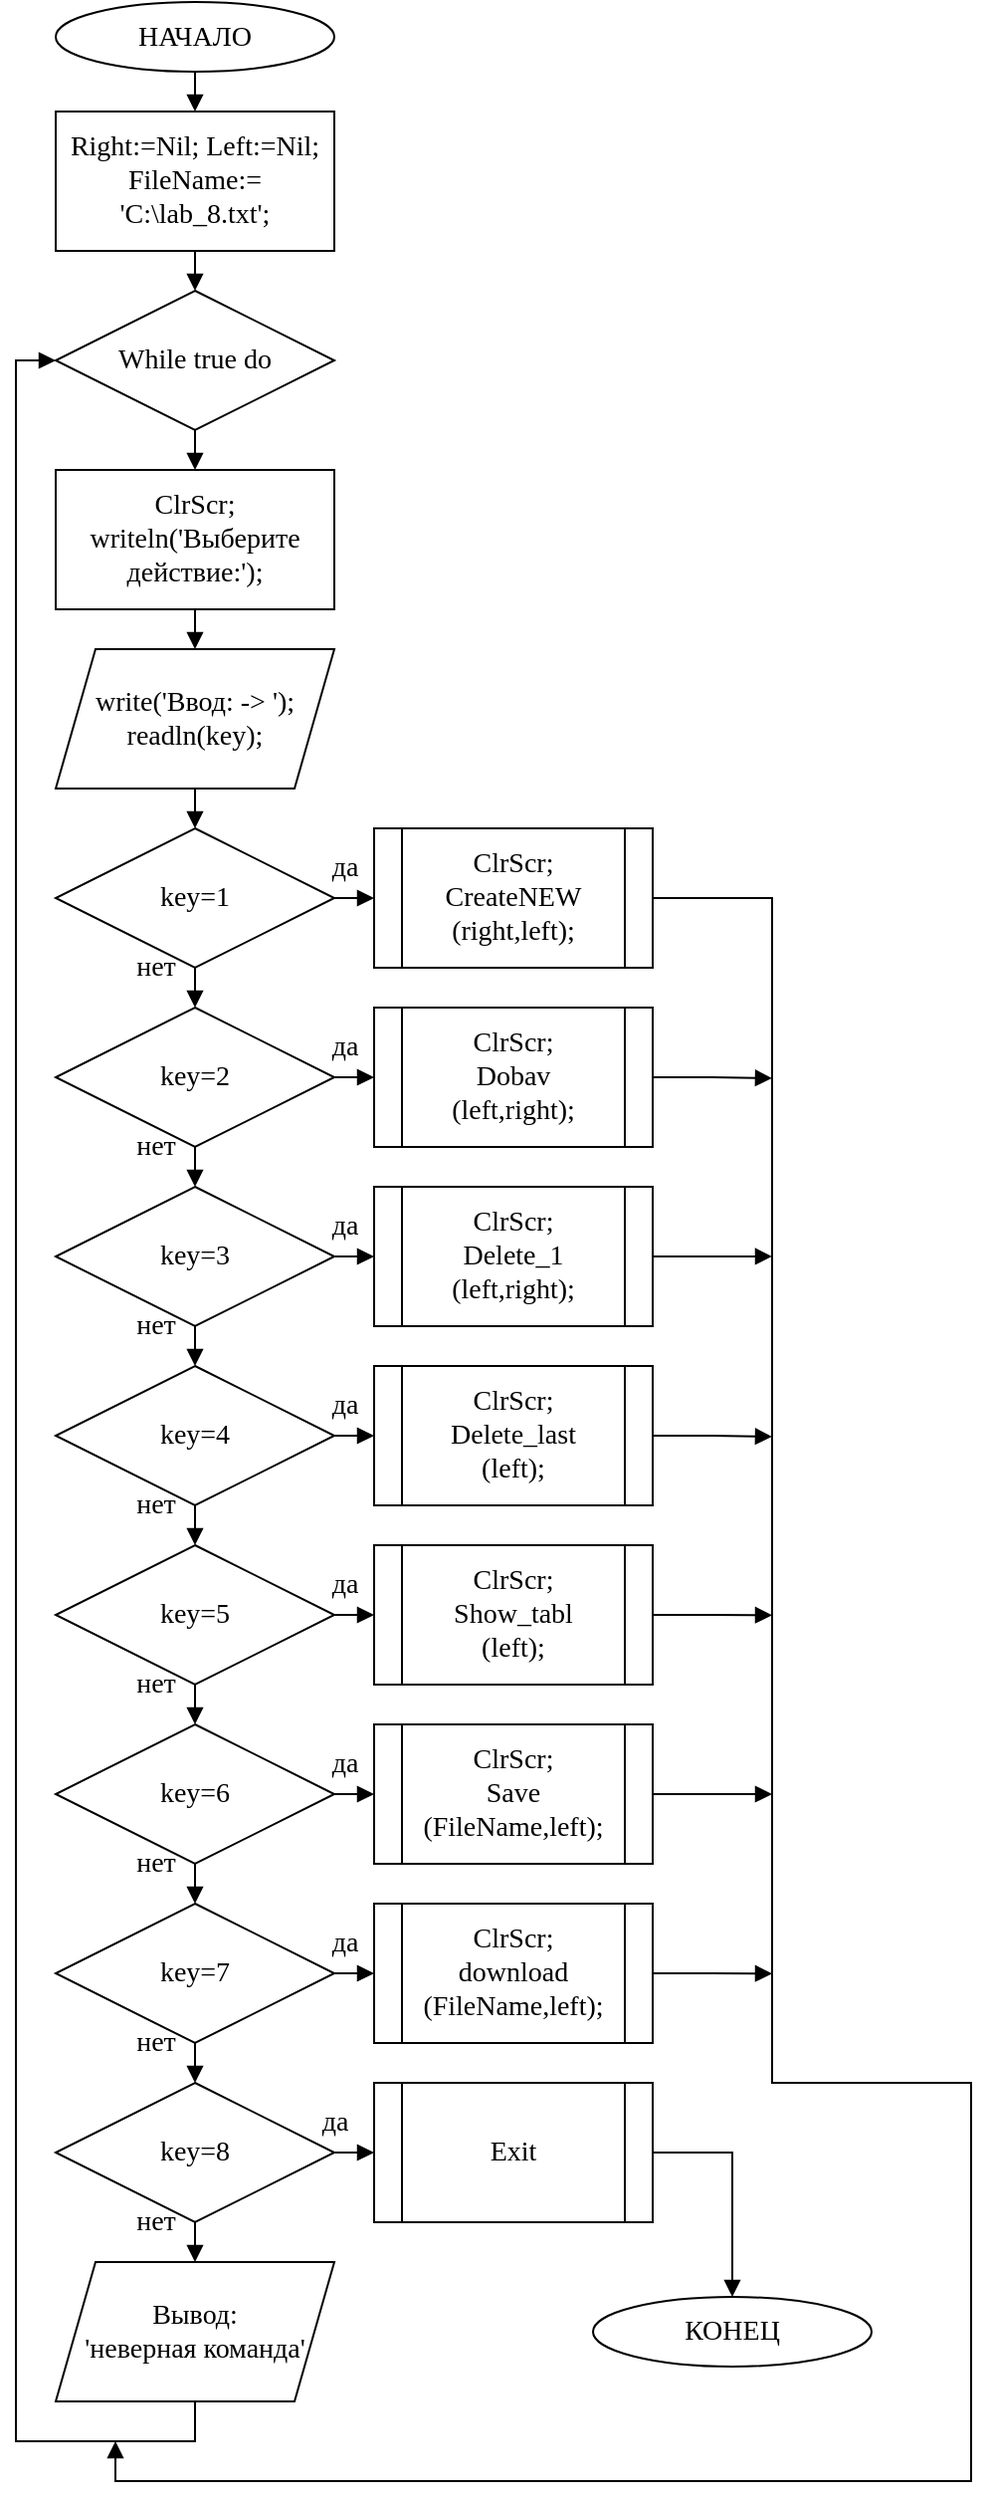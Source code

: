 <mxfile compressed="true" version="13.9.9" type="device" pages="9"><diagram name="Основная программа" id="74e2e168-ea6b-b213-b513-2b3c1d86103e"><mxGraphModel dx="1900" dy="2534" grid="1" gridSize="10" guides="1" tooltips="1" connect="1" arrows="1" fold="1" page="1" pageScale="1" pageWidth="1100" pageHeight="850" background="#ffffff" math="0" shadow="0"><root><mxCell id="0"/><mxCell id="1" parent="0"/><mxCell id="tyArrvJt19Uw3dFmFWkF-5" style="orthogonalLoop=1;jettySize=auto;html=1;exitX=0.5;exitY=1;exitDx=0;exitDy=0;fontFamily=Times New Roman;fontSize=14;verticalAlign=middle;rounded=0;elbow=vertical;edgeStyle=orthogonalEdgeStyle;startArrow=none;startFill=0;endArrow=block;endFill=1;entryX=0.5;entryY=0;entryDx=0;entryDy=0;" parent="1" target="tyArrvJt19Uw3dFmFWkF-3" edge="1"><mxGeometry relative="1" as="geometry"><mxPoint x="360" y="75" as="targetPoint"/><mxPoint x="120" y="35" as="sourcePoint"/></mxGeometry></mxCell><mxCell id="tyArrvJt19Uw3dFmFWkF-10" style="edgeStyle=orthogonalEdgeStyle;rounded=0;orthogonalLoop=1;jettySize=auto;html=1;exitX=0.5;exitY=1;exitDx=0;exitDy=0;entryX=0.5;entryY=0;entryDx=0;entryDy=0;startArrow=none;startFill=0;endArrow=block;endFill=1;fontFamily=Times New Roman;fontSize=14;" parent="1" source="tyArrvJt19Uw3dFmFWkF-3" target="tyArrvJt19Uw3dFmFWkF-6" edge="1"><mxGeometry relative="1" as="geometry"/></mxCell><mxCell id="tyArrvJt19Uw3dFmFWkF-3" value="Right:=Nil; Left:=Nil;&lt;br&gt;FileName:=&lt;br&gt;'C:\lab_8.txt';" style="rounded=0;whiteSpace=wrap;html=1;strokeWidth=1;fontFamily=Times New Roman;fontSize=14;" parent="1" vertex="1"><mxGeometry x="50" y="55" width="140" height="70" as="geometry"/></mxCell><mxCell id="tyArrvJt19Uw3dFmFWkF-11" style="edgeStyle=orthogonalEdgeStyle;rounded=0;orthogonalLoop=1;jettySize=auto;html=1;exitX=0.5;exitY=1;exitDx=0;exitDy=0;entryX=0.5;entryY=0;entryDx=0;entryDy=0;startArrow=none;startFill=0;endArrow=block;endFill=1;fontFamily=Times New Roman;fontSize=14;" parent="1" source="tyArrvJt19Uw3dFmFWkF-6" target="tyArrvJt19Uw3dFmFWkF-7" edge="1"><mxGeometry relative="1" as="geometry"/></mxCell><mxCell id="tyArrvJt19Uw3dFmFWkF-6" value="While true do" style="rhombus;whiteSpace=wrap;html=1;strokeWidth=1;fontFamily=Times New Roman;fontSize=14;" parent="1" vertex="1"><mxGeometry x="50" y="145" width="140" height="70" as="geometry"/></mxCell><mxCell id="tyArrvJt19Uw3dFmFWkF-12" style="edgeStyle=orthogonalEdgeStyle;rounded=0;orthogonalLoop=1;jettySize=auto;html=1;exitX=0.5;exitY=1;exitDx=0;exitDy=0;entryX=0.5;entryY=0;entryDx=0;entryDy=0;startArrow=none;startFill=0;endArrow=block;endFill=1;fontFamily=Times New Roman;fontSize=14;" parent="1" source="tyArrvJt19Uw3dFmFWkF-7" target="tyArrvJt19Uw3dFmFWkF-9" edge="1"><mxGeometry relative="1" as="geometry"><Array as="points"><mxPoint x="120" y="315"/><mxPoint x="120" y="315"/></Array></mxGeometry></mxCell><mxCell id="tyArrvJt19Uw3dFmFWkF-7" value="ClrScr;&lt;br&gt;writeln('Выберите действие:');" style="rounded=0;whiteSpace=wrap;html=1;strokeWidth=1;fontFamily=Times New Roman;fontSize=14;" parent="1" vertex="1"><mxGeometry x="50" y="235" width="140" height="70" as="geometry"/></mxCell><mxCell id="tyArrvJt19Uw3dFmFWkF-21" style="edgeStyle=orthogonalEdgeStyle;rounded=0;orthogonalLoop=1;jettySize=auto;html=1;exitX=0.5;exitY=1;exitDx=0;exitDy=0;entryX=0.5;entryY=0;entryDx=0;entryDy=0;startArrow=none;startFill=0;endArrow=block;endFill=1;fontFamily=Times New Roman;fontSize=14;" parent="1" source="tyArrvJt19Uw3dFmFWkF-9" target="tyArrvJt19Uw3dFmFWkF-13" edge="1"><mxGeometry relative="1" as="geometry"/></mxCell><mxCell id="tyArrvJt19Uw3dFmFWkF-9" value="write('Ввод: -&amp;gt; '); readln(key);" style="shape=parallelogram;perimeter=parallelogramPerimeter;whiteSpace=wrap;html=1;fixedSize=1;strokeWidth=1;fontFamily=Times New Roman;fontSize=14;" parent="1" vertex="1"><mxGeometry x="50" y="325" width="140" height="70" as="geometry"/></mxCell><mxCell id="tyArrvJt19Uw3dFmFWkF-22" style="edgeStyle=orthogonalEdgeStyle;rounded=0;orthogonalLoop=1;jettySize=auto;html=1;exitX=0.5;exitY=1;exitDx=0;exitDy=0;entryX=0.5;entryY=0;entryDx=0;entryDy=0;startArrow=none;startFill=0;endArrow=block;endFill=1;fontFamily=Times New Roman;fontSize=14;" parent="1" source="tyArrvJt19Uw3dFmFWkF-13" target="tyArrvJt19Uw3dFmFWkF-14" edge="1"><mxGeometry relative="1" as="geometry"/></mxCell><mxCell id="tyArrvJt19Uw3dFmFWkF-49" style="edgeStyle=orthogonalEdgeStyle;rounded=0;orthogonalLoop=1;jettySize=auto;html=1;exitX=1;exitY=0.5;exitDx=0;exitDy=0;entryX=0;entryY=0.5;entryDx=0;entryDy=0;startArrow=none;startFill=0;endArrow=block;endFill=1;fontFamily=Times New Roman;fontSize=14;" parent="1" source="tyArrvJt19Uw3dFmFWkF-13" target="tyArrvJt19Uw3dFmFWkF-29" edge="1"><mxGeometry relative="1" as="geometry"/></mxCell><mxCell id="tyArrvJt19Uw3dFmFWkF-13" value="key=1" style="rhombus;whiteSpace=wrap;html=1;strokeWidth=1;fontFamily=Times New Roman;fontSize=14;" parent="1" vertex="1"><mxGeometry x="50" y="415" width="140" height="70" as="geometry"/></mxCell><mxCell id="tyArrvJt19Uw3dFmFWkF-23" style="edgeStyle=orthogonalEdgeStyle;rounded=0;orthogonalLoop=1;jettySize=auto;html=1;exitX=0.5;exitY=1;exitDx=0;exitDy=0;entryX=0.5;entryY=0;entryDx=0;entryDy=0;startArrow=none;startFill=0;endArrow=block;endFill=1;fontFamily=Times New Roman;fontSize=14;" parent="1" source="tyArrvJt19Uw3dFmFWkF-14" target="tyArrvJt19Uw3dFmFWkF-15" edge="1"><mxGeometry relative="1" as="geometry"/></mxCell><mxCell id="tyArrvJt19Uw3dFmFWkF-48" style="edgeStyle=orthogonalEdgeStyle;rounded=0;orthogonalLoop=1;jettySize=auto;html=1;exitX=1;exitY=0.5;exitDx=0;exitDy=0;startArrow=none;startFill=0;endArrow=block;endFill=1;fontFamily=Times New Roman;fontSize=14;" parent="1" source="tyArrvJt19Uw3dFmFWkF-14" edge="1"><mxGeometry relative="1" as="geometry"><mxPoint x="210" y="540.059" as="targetPoint"/></mxGeometry></mxCell><mxCell id="tyArrvJt19Uw3dFmFWkF-14" value="&lt;span&gt;key=2&lt;/span&gt;" style="rhombus;whiteSpace=wrap;html=1;strokeWidth=1;fontFamily=Times New Roman;fontSize=14;" parent="1" vertex="1"><mxGeometry x="50" y="505" width="140" height="70" as="geometry"/></mxCell><mxCell id="tyArrvJt19Uw3dFmFWkF-24" style="edgeStyle=orthogonalEdgeStyle;rounded=0;orthogonalLoop=1;jettySize=auto;html=1;exitX=0.5;exitY=1;exitDx=0;exitDy=0;entryX=0.5;entryY=0;entryDx=0;entryDy=0;startArrow=none;startFill=0;endArrow=block;endFill=1;fontFamily=Times New Roman;fontSize=14;" parent="1" source="tyArrvJt19Uw3dFmFWkF-15" target="tyArrvJt19Uw3dFmFWkF-16" edge="1"><mxGeometry relative="1" as="geometry"/></mxCell><mxCell id="tyArrvJt19Uw3dFmFWkF-50" style="edgeStyle=orthogonalEdgeStyle;rounded=0;orthogonalLoop=1;jettySize=auto;html=1;exitX=1;exitY=0.5;exitDx=0;exitDy=0;entryX=0;entryY=0.5;entryDx=0;entryDy=0;startArrow=none;startFill=0;endArrow=block;endFill=1;fontFamily=Times New Roman;fontSize=14;" parent="1" source="tyArrvJt19Uw3dFmFWkF-15" target="tyArrvJt19Uw3dFmFWkF-34" edge="1"><mxGeometry relative="1" as="geometry"/></mxCell><mxCell id="tyArrvJt19Uw3dFmFWkF-15" value="&lt;span&gt;key=3&lt;/span&gt;" style="rhombus;whiteSpace=wrap;html=1;strokeWidth=1;fontFamily=Times New Roman;fontSize=14;" parent="1" vertex="1"><mxGeometry x="50" y="595" width="140" height="70" as="geometry"/></mxCell><mxCell id="tyArrvJt19Uw3dFmFWkF-25" style="edgeStyle=orthogonalEdgeStyle;rounded=0;orthogonalLoop=1;jettySize=auto;html=1;exitX=0.5;exitY=1;exitDx=0;exitDy=0;entryX=0.5;entryY=0;entryDx=0;entryDy=0;startArrow=none;startFill=0;endArrow=block;endFill=1;fontFamily=Times New Roman;fontSize=14;" parent="1" source="tyArrvJt19Uw3dFmFWkF-16" target="tyArrvJt19Uw3dFmFWkF-17" edge="1"><mxGeometry relative="1" as="geometry"/></mxCell><mxCell id="tyArrvJt19Uw3dFmFWkF-51" style="edgeStyle=orthogonalEdgeStyle;rounded=0;orthogonalLoop=1;jettySize=auto;html=1;exitX=1;exitY=0.5;exitDx=0;exitDy=0;entryX=0;entryY=0.5;entryDx=0;entryDy=0;startArrow=none;startFill=0;endArrow=block;endFill=1;fontFamily=Times New Roman;fontSize=14;" parent="1" source="tyArrvJt19Uw3dFmFWkF-16" target="tyArrvJt19Uw3dFmFWkF-35" edge="1"><mxGeometry relative="1" as="geometry"/></mxCell><mxCell id="tyArrvJt19Uw3dFmFWkF-16" value="&lt;span&gt;key=4&lt;/span&gt;" style="rhombus;whiteSpace=wrap;html=1;strokeWidth=1;fontFamily=Times New Roman;fontSize=14;" parent="1" vertex="1"><mxGeometry x="50" y="685" width="140" height="70" as="geometry"/></mxCell><mxCell id="tyArrvJt19Uw3dFmFWkF-26" style="edgeStyle=orthogonalEdgeStyle;rounded=0;orthogonalLoop=1;jettySize=auto;html=1;exitX=0.5;exitY=1;exitDx=0;exitDy=0;entryX=0.5;entryY=0;entryDx=0;entryDy=0;startArrow=none;startFill=0;endArrow=block;endFill=1;fontFamily=Times New Roman;fontSize=14;" parent="1" source="tyArrvJt19Uw3dFmFWkF-17" target="tyArrvJt19Uw3dFmFWkF-18" edge="1"><mxGeometry relative="1" as="geometry"/></mxCell><mxCell id="tyArrvJt19Uw3dFmFWkF-52" style="edgeStyle=orthogonalEdgeStyle;rounded=0;orthogonalLoop=1;jettySize=auto;html=1;exitX=1;exitY=0.5;exitDx=0;exitDy=0;entryX=0;entryY=0.5;entryDx=0;entryDy=0;startArrow=none;startFill=0;endArrow=block;endFill=1;fontFamily=Times New Roman;fontSize=14;" parent="1" source="tyArrvJt19Uw3dFmFWkF-17" target="tyArrvJt19Uw3dFmFWkF-36" edge="1"><mxGeometry relative="1" as="geometry"/></mxCell><mxCell id="tyArrvJt19Uw3dFmFWkF-17" value="&lt;span&gt;key=5&lt;/span&gt;" style="rhombus;whiteSpace=wrap;html=1;strokeWidth=1;fontFamily=Times New Roman;fontSize=14;" parent="1" vertex="1"><mxGeometry x="50" y="775" width="140" height="70" as="geometry"/></mxCell><mxCell id="tyArrvJt19Uw3dFmFWkF-27" style="edgeStyle=orthogonalEdgeStyle;rounded=0;orthogonalLoop=1;jettySize=auto;html=1;exitX=0.5;exitY=1;exitDx=0;exitDy=0;entryX=0.5;entryY=0;entryDx=0;entryDy=0;startArrow=none;startFill=0;endArrow=block;endFill=1;fontFamily=Times New Roman;fontSize=14;" parent="1" source="tyArrvJt19Uw3dFmFWkF-18" target="tyArrvJt19Uw3dFmFWkF-19" edge="1"><mxGeometry relative="1" as="geometry"/></mxCell><mxCell id="tyArrvJt19Uw3dFmFWkF-53" style="edgeStyle=orthogonalEdgeStyle;rounded=0;orthogonalLoop=1;jettySize=auto;html=1;exitX=1;exitY=0.5;exitDx=0;exitDy=0;entryX=0;entryY=0.5;entryDx=0;entryDy=0;startArrow=none;startFill=0;endArrow=block;endFill=1;fontFamily=Times New Roman;fontSize=14;" parent="1" source="tyArrvJt19Uw3dFmFWkF-18" target="tyArrvJt19Uw3dFmFWkF-37" edge="1"><mxGeometry relative="1" as="geometry"/></mxCell><mxCell id="tyArrvJt19Uw3dFmFWkF-18" value="&lt;span&gt;key=6&lt;/span&gt;" style="rhombus;whiteSpace=wrap;html=1;strokeWidth=1;fontFamily=Times New Roman;fontSize=14;" parent="1" vertex="1"><mxGeometry x="50" y="865" width="140" height="70" as="geometry"/></mxCell><mxCell id="tyArrvJt19Uw3dFmFWkF-28" style="edgeStyle=orthogonalEdgeStyle;rounded=0;orthogonalLoop=1;jettySize=auto;html=1;exitX=0.5;exitY=1;exitDx=0;exitDy=0;entryX=0.5;entryY=0;entryDx=0;entryDy=0;startArrow=none;startFill=0;endArrow=block;endFill=1;fontFamily=Times New Roman;fontSize=14;" parent="1" source="tyArrvJt19Uw3dFmFWkF-19" target="tyArrvJt19Uw3dFmFWkF-20" edge="1"><mxGeometry relative="1" as="geometry"/></mxCell><mxCell id="tyArrvJt19Uw3dFmFWkF-54" style="edgeStyle=orthogonalEdgeStyle;rounded=0;orthogonalLoop=1;jettySize=auto;html=1;exitX=1;exitY=0.5;exitDx=0;exitDy=0;entryX=0;entryY=0.5;entryDx=0;entryDy=0;startArrow=none;startFill=0;endArrow=block;endFill=1;fontFamily=Times New Roman;fontSize=14;" parent="1" source="tyArrvJt19Uw3dFmFWkF-19" target="tyArrvJt19Uw3dFmFWkF-38" edge="1"><mxGeometry relative="1" as="geometry"/></mxCell><mxCell id="tyArrvJt19Uw3dFmFWkF-19" value="&lt;span&gt;key=7&lt;/span&gt;" style="rhombus;whiteSpace=wrap;html=1;strokeWidth=1;fontFamily=Times New Roman;fontSize=14;" parent="1" vertex="1"><mxGeometry x="50" y="955" width="140" height="70" as="geometry"/></mxCell><mxCell id="tyArrvJt19Uw3dFmFWkF-47" style="edgeStyle=orthogonalEdgeStyle;rounded=0;orthogonalLoop=1;jettySize=auto;html=1;exitX=1;exitY=0.5;exitDx=0;exitDy=0;entryX=0;entryY=0.5;entryDx=0;entryDy=0;startArrow=none;startFill=0;endArrow=block;endFill=1;fontFamily=Times New Roman;fontSize=14;" parent="1" source="tyArrvJt19Uw3dFmFWkF-20" target="tyArrvJt19Uw3dFmFWkF-39" edge="1"><mxGeometry relative="1" as="geometry"/></mxCell><mxCell id="tyArrvJt19Uw3dFmFWkF-72" style="edgeStyle=orthogonalEdgeStyle;rounded=0;orthogonalLoop=1;jettySize=auto;html=1;exitX=0.5;exitY=1;exitDx=0;exitDy=0;entryX=0.5;entryY=0;entryDx=0;entryDy=0;startArrow=none;startFill=0;endArrow=block;endFill=1;fontFamily=Times New Roman;fontSize=14;" parent="1" source="tyArrvJt19Uw3dFmFWkF-20" target="tyArrvJt19Uw3dFmFWkF-71" edge="1"><mxGeometry relative="1" as="geometry"/></mxCell><mxCell id="tyArrvJt19Uw3dFmFWkF-20" value="&lt;span&gt;key=8&lt;/span&gt;" style="rhombus;whiteSpace=wrap;html=1;strokeWidth=1;fontFamily=Times New Roman;fontSize=14;" parent="1" vertex="1"><mxGeometry x="50" y="1045" width="140" height="70" as="geometry"/></mxCell><mxCell id="tyArrvJt19Uw3dFmFWkF-79" style="edgeStyle=orthogonalEdgeStyle;rounded=0;orthogonalLoop=1;jettySize=auto;html=1;exitX=1;exitY=0.5;exitDx=0;exitDy=0;startArrow=none;startFill=0;endArrow=block;endFill=1;fontFamily=Times New Roman;fontSize=14;" parent="1" source="tyArrvJt19Uw3dFmFWkF-29" edge="1"><mxGeometry relative="1" as="geometry"><mxPoint x="80" y="1225" as="targetPoint"/><Array as="points"><mxPoint x="410" y="450"/><mxPoint x="410" y="1045"/><mxPoint x="510" y="1045"/><mxPoint x="510" y="1245"/><mxPoint x="80" y="1245"/></Array></mxGeometry></mxCell><mxCell id="tyArrvJt19Uw3dFmFWkF-29" value="ClrScr; CreateNEW&lt;br&gt;(right,left);" style="shape=process;whiteSpace=wrap;html=1;backgroundOutline=1;strokeWidth=1;fontFamily=Times New Roman;fontSize=14;" parent="1" vertex="1"><mxGeometry x="210" y="415" width="140" height="70" as="geometry"/></mxCell><mxCell id="tyArrvJt19Uw3dFmFWkF-82" style="edgeStyle=orthogonalEdgeStyle;rounded=0;orthogonalLoop=1;jettySize=auto;html=1;exitX=1;exitY=0.5;exitDx=0;exitDy=0;startArrow=none;startFill=0;endArrow=block;endFill=1;fontFamily=Times New Roman;fontSize=14;" parent="1" source="tyArrvJt19Uw3dFmFWkF-33" edge="1"><mxGeometry relative="1" as="geometry"><mxPoint x="410" y="540.474" as="targetPoint"/><Array as="points"><mxPoint x="380" y="540"/></Array></mxGeometry></mxCell><mxCell id="tyArrvJt19Uw3dFmFWkF-33" value="ClrScr; &lt;br&gt;Dobav&lt;br&gt;(left,right);" style="shape=process;whiteSpace=wrap;html=1;backgroundOutline=1;strokeWidth=1;fontFamily=Times New Roman;fontSize=14;" parent="1" vertex="1"><mxGeometry x="210.0" y="505" width="140" height="70" as="geometry"/></mxCell><mxCell id="tyArrvJt19Uw3dFmFWkF-83" style="edgeStyle=orthogonalEdgeStyle;rounded=0;orthogonalLoop=1;jettySize=auto;html=1;exitX=1;exitY=0.5;exitDx=0;exitDy=0;startArrow=none;startFill=0;endArrow=block;endFill=1;fontFamily=Times New Roman;fontSize=14;" parent="1" source="tyArrvJt19Uw3dFmFWkF-34" edge="1"><mxGeometry relative="1" as="geometry"><mxPoint x="410" y="629.947" as="targetPoint"/></mxGeometry></mxCell><mxCell id="tyArrvJt19Uw3dFmFWkF-34" value="ClrScr; &lt;br&gt;Delete_1&lt;br&gt;(left,right);" style="shape=process;whiteSpace=wrap;html=1;backgroundOutline=1;strokeWidth=1;fontFamily=Times New Roman;fontSize=14;" parent="1" vertex="1"><mxGeometry x="210.0" y="595" width="140" height="70" as="geometry"/></mxCell><mxCell id="tyArrvJt19Uw3dFmFWkF-84" style="edgeStyle=orthogonalEdgeStyle;rounded=0;orthogonalLoop=1;jettySize=auto;html=1;exitX=1;exitY=0.5;exitDx=0;exitDy=0;startArrow=none;startFill=0;endArrow=block;endFill=1;fontFamily=Times New Roman;fontSize=14;" parent="1" source="tyArrvJt19Uw3dFmFWkF-35" edge="1"><mxGeometry relative="1" as="geometry"><mxPoint x="410" y="720.474" as="targetPoint"/><Array as="points"><mxPoint x="380" y="720"/></Array></mxGeometry></mxCell><mxCell id="tyArrvJt19Uw3dFmFWkF-35" value="ClrScr; &lt;br&gt;Delete_last&lt;br&gt;(left);" style="shape=process;whiteSpace=wrap;html=1;backgroundOutline=1;strokeWidth=1;fontFamily=Times New Roman;fontSize=14;" parent="1" vertex="1"><mxGeometry x="210.0" y="685" width="140" height="70" as="geometry"/></mxCell><mxCell id="tyArrvJt19Uw3dFmFWkF-85" style="edgeStyle=orthogonalEdgeStyle;rounded=0;orthogonalLoop=1;jettySize=auto;html=1;exitX=1;exitY=0.5;exitDx=0;exitDy=0;startArrow=none;startFill=0;endArrow=block;endFill=1;fontFamily=Times New Roman;fontSize=14;" parent="1" source="tyArrvJt19Uw3dFmFWkF-36" edge="1"><mxGeometry relative="1" as="geometry"><mxPoint x="410" y="810.118" as="targetPoint"/></mxGeometry></mxCell><mxCell id="tyArrvJt19Uw3dFmFWkF-36" value="ClrScr; &lt;br&gt;Show_tabl&lt;br&gt;(left);" style="shape=process;whiteSpace=wrap;html=1;backgroundOutline=1;strokeWidth=1;fontFamily=Times New Roman;fontSize=14;" parent="1" vertex="1"><mxGeometry x="210.0" y="775" width="140" height="70" as="geometry"/></mxCell><mxCell id="tyArrvJt19Uw3dFmFWkF-86" style="edgeStyle=orthogonalEdgeStyle;rounded=0;orthogonalLoop=1;jettySize=auto;html=1;exitX=1;exitY=0.5;exitDx=0;exitDy=0;startArrow=none;startFill=0;endArrow=block;endFill=1;fontFamily=Times New Roman;fontSize=14;" parent="1" source="tyArrvJt19Uw3dFmFWkF-37" edge="1"><mxGeometry relative="1" as="geometry"><mxPoint x="410" y="900" as="targetPoint"/></mxGeometry></mxCell><mxCell id="tyArrvJt19Uw3dFmFWkF-37" value="ClrScr; &lt;br&gt;Save&lt;br&gt;(FileName,left);" style="shape=process;whiteSpace=wrap;html=1;backgroundOutline=1;strokeWidth=1;fontFamily=Times New Roman;fontSize=14;" parent="1" vertex="1"><mxGeometry x="210.0" y="865" width="140" height="70" as="geometry"/></mxCell><mxCell id="tyArrvJt19Uw3dFmFWkF-87" style="edgeStyle=orthogonalEdgeStyle;rounded=0;orthogonalLoop=1;jettySize=auto;html=1;exitX=1;exitY=0.5;exitDx=0;exitDy=0;startArrow=none;startFill=0;endArrow=block;endFill=1;fontFamily=Times New Roman;fontSize=14;" parent="1" source="tyArrvJt19Uw3dFmFWkF-38" edge="1"><mxGeometry relative="1" as="geometry"><mxPoint x="410" y="990.118" as="targetPoint"/></mxGeometry></mxCell><mxCell id="tyArrvJt19Uw3dFmFWkF-38" value="ClrScr; &lt;br&gt;download&lt;br&gt;(FileName,left);" style="shape=process;whiteSpace=wrap;html=1;backgroundOutline=1;strokeWidth=1;fontFamily=Times New Roman;fontSize=14;" parent="1" vertex="1"><mxGeometry x="210" y="955" width="140" height="70" as="geometry"/></mxCell><mxCell id="tyArrvJt19Uw3dFmFWkF-76" style="edgeStyle=orthogonalEdgeStyle;rounded=0;orthogonalLoop=1;jettySize=auto;html=1;exitX=1;exitY=0.5;exitDx=0;exitDy=0;entryX=0.5;entryY=0;entryDx=0;entryDy=0;startArrow=none;startFill=0;endArrow=block;endFill=1;fontFamily=Times New Roman;fontSize=14;" parent="1" source="tyArrvJt19Uw3dFmFWkF-39" target="tyArrvJt19Uw3dFmFWkF-73" edge="1"><mxGeometry relative="1" as="geometry"/></mxCell><mxCell id="tyArrvJt19Uw3dFmFWkF-39" value="Exit" style="shape=process;whiteSpace=wrap;html=1;backgroundOutline=1;strokeWidth=1;fontFamily=Times New Roman;fontSize=14;" parent="1" vertex="1"><mxGeometry x="210" y="1045" width="140" height="70" as="geometry"/></mxCell><mxCell id="tyArrvJt19Uw3dFmFWkF-55" value="нет" style="text;html=1;align=center;verticalAlign=middle;resizable=0;points=[];autosize=1;fontSize=14;fontFamily=Times New Roman;" parent="1" vertex="1"><mxGeometry x="80" y="475" width="40" height="20" as="geometry"/></mxCell><mxCell id="tyArrvJt19Uw3dFmFWkF-56" value="нет" style="text;html=1;align=center;verticalAlign=middle;resizable=0;points=[];autosize=1;fontSize=14;fontFamily=Times New Roman;" parent="1" vertex="1"><mxGeometry x="80" y="565" width="40" height="20" as="geometry"/></mxCell><mxCell id="tyArrvJt19Uw3dFmFWkF-57" value="нет" style="text;html=1;align=center;verticalAlign=middle;resizable=0;points=[];autosize=1;fontSize=14;fontFamily=Times New Roman;" parent="1" vertex="1"><mxGeometry x="80" y="655" width="40" height="20" as="geometry"/></mxCell><mxCell id="tyArrvJt19Uw3dFmFWkF-58" value="нет" style="text;html=1;align=center;verticalAlign=middle;resizable=0;points=[];autosize=1;fontSize=14;fontFamily=Times New Roman;" parent="1" vertex="1"><mxGeometry x="80" y="745" width="40" height="20" as="geometry"/></mxCell><mxCell id="tyArrvJt19Uw3dFmFWkF-59" value="нет" style="text;html=1;align=center;verticalAlign=middle;resizable=0;points=[];autosize=1;fontSize=14;fontFamily=Times New Roman;" parent="1" vertex="1"><mxGeometry x="80" y="835" width="40" height="20" as="geometry"/></mxCell><mxCell id="tyArrvJt19Uw3dFmFWkF-60" value="нет" style="text;html=1;align=center;verticalAlign=middle;resizable=0;points=[];autosize=1;fontSize=14;fontFamily=Times New Roman;" parent="1" vertex="1"><mxGeometry x="80" y="925" width="40" height="20" as="geometry"/></mxCell><mxCell id="tyArrvJt19Uw3dFmFWkF-61" value="нет" style="text;html=1;align=center;verticalAlign=middle;resizable=0;points=[];autosize=1;fontSize=14;fontFamily=Times New Roman;" parent="1" vertex="1"><mxGeometry x="80" y="1015" width="40" height="20" as="geometry"/></mxCell><mxCell id="tyArrvJt19Uw3dFmFWkF-62" value="да" style="text;html=1;align=center;verticalAlign=middle;resizable=0;points=[];autosize=1;fontSize=14;fontFamily=Times New Roman;" parent="1" vertex="1"><mxGeometry x="175" y="1055" width="30" height="20" as="geometry"/></mxCell><mxCell id="tyArrvJt19Uw3dFmFWkF-64" value="да" style="text;html=1;align=center;verticalAlign=middle;resizable=0;points=[];autosize=1;fontSize=14;fontFamily=Times New Roman;" parent="1" vertex="1"><mxGeometry x="180" y="965" width="30" height="20" as="geometry"/></mxCell><mxCell id="tyArrvJt19Uw3dFmFWkF-65" value="да" style="text;html=1;align=center;verticalAlign=middle;resizable=0;points=[];autosize=1;fontSize=14;fontFamily=Times New Roman;" parent="1" vertex="1"><mxGeometry x="180" y="875" width="30" height="20" as="geometry"/></mxCell><mxCell id="tyArrvJt19Uw3dFmFWkF-66" value="да" style="text;html=1;align=center;verticalAlign=middle;resizable=0;points=[];autosize=1;fontSize=14;fontFamily=Times New Roman;" parent="1" vertex="1"><mxGeometry x="180" y="785" width="30" height="20" as="geometry"/></mxCell><mxCell id="tyArrvJt19Uw3dFmFWkF-67" value="да" style="text;html=1;align=center;verticalAlign=middle;resizable=0;points=[];autosize=1;fontSize=14;fontFamily=Times New Roman;" parent="1" vertex="1"><mxGeometry x="180" y="695" width="30" height="20" as="geometry"/></mxCell><mxCell id="tyArrvJt19Uw3dFmFWkF-68" value="да" style="text;html=1;align=center;verticalAlign=middle;resizable=0;points=[];autosize=1;fontSize=14;fontFamily=Times New Roman;" parent="1" vertex="1"><mxGeometry x="180" y="605" width="30" height="20" as="geometry"/></mxCell><mxCell id="tyArrvJt19Uw3dFmFWkF-69" value="да" style="text;html=1;align=center;verticalAlign=middle;resizable=0;points=[];autosize=1;fontSize=14;fontFamily=Times New Roman;" parent="1" vertex="1"><mxGeometry x="180" y="515" width="30" height="20" as="geometry"/></mxCell><mxCell id="tyArrvJt19Uw3dFmFWkF-70" value="да" style="text;html=1;align=center;verticalAlign=middle;resizable=0;points=[];autosize=1;fontSize=14;fontFamily=Times New Roman;" parent="1" vertex="1"><mxGeometry x="180" y="425" width="30" height="20" as="geometry"/></mxCell><mxCell id="tyArrvJt19Uw3dFmFWkF-77" style="edgeStyle=orthogonalEdgeStyle;rounded=0;orthogonalLoop=1;jettySize=auto;html=1;exitX=0.5;exitY=1;exitDx=0;exitDy=0;startArrow=none;startFill=0;endArrow=block;endFill=1;fontFamily=Times New Roman;fontSize=14;entryX=0;entryY=0.5;entryDx=0;entryDy=0;" parent="1" source="tyArrvJt19Uw3dFmFWkF-71" target="tyArrvJt19Uw3dFmFWkF-6" edge="1"><mxGeometry relative="1" as="geometry"><mxPoint x="10" y="275" as="targetPoint"/><Array as="points"><mxPoint x="120" y="1225"/><mxPoint x="30" y="1225"/><mxPoint x="30" y="180"/></Array></mxGeometry></mxCell><mxCell id="tyArrvJt19Uw3dFmFWkF-71" value="Вывод:&lt;br&gt;'неверная команда'" style="shape=parallelogram;perimeter=parallelogramPerimeter;whiteSpace=wrap;html=1;fixedSize=1;strokeWidth=1;fontFamily=Times New Roman;fontSize=14;" parent="1" vertex="1"><mxGeometry x="50" y="1135" width="140" height="70" as="geometry"/></mxCell><mxCell id="tyArrvJt19Uw3dFmFWkF-73" value="КОНЕЦ" style="ellipse;whiteSpace=wrap;html=1;fontSize=14;fontFamily=Times New Roman;labelBorderColor=none;strokeWidth=1;" parent="1" vertex="1"><mxGeometry x="320" y="1152.5" width="140" height="35" as="geometry"/></mxCell><mxCell id="tyArrvJt19Uw3dFmFWkF-81" value="нет" style="text;html=1;align=center;verticalAlign=middle;resizable=0;points=[];autosize=1;fontSize=14;fontFamily=Times New Roman;" parent="1" vertex="1"><mxGeometry x="80" y="1105" width="40" height="20" as="geometry"/></mxCell><mxCell id="teYCS8gEYyMDn7IpBVht-1" value="НАЧАЛО" style="ellipse;whiteSpace=wrap;html=1;fontSize=14;fontFamily=Times New Roman;labelBorderColor=none;strokeWidth=1;" parent="1" vertex="1"><mxGeometry x="50" width="140" height="35" as="geometry"/></mxCell></root></mxGraphModel></diagram><diagram id="dT6yvmp2QhJOsWnuLZH4" name="Организация таблицы"><mxGraphModel dx="1900" dy="2534" grid="1" gridSize="10" guides="1" tooltips="1" connect="1" arrows="1" fold="1" page="1" pageScale="1" pageWidth="827" pageHeight="1169" math="0" shadow="0"><root><mxCell id="LokKIca6VAbPB3Q50Y9Y-0"/><mxCell id="LokKIca6VAbPB3Q50Y9Y-1" parent="LokKIca6VAbPB3Q50Y9Y-0"/><mxCell id="LokKIca6VAbPB3Q50Y9Y-7" style="edgeStyle=orthogonalEdgeStyle;rounded=0;orthogonalLoop=1;jettySize=auto;html=1;exitX=0.5;exitY=1;exitDx=0;exitDy=0;entryX=0.5;entryY=0;entryDx=0;entryDy=0;startArrow=none;startFill=0;endArrow=block;endFill=1;fontFamily=Times New Roman;fontSize=14;" parent="LokKIca6VAbPB3Q50Y9Y-1" source="LokKIca6VAbPB3Q50Y9Y-5" target="LokKIca6VAbPB3Q50Y9Y-6" edge="1"><mxGeometry relative="1" as="geometry"><Array as="points"><mxPoint x="230" y="60"/><mxPoint x="230" y="60"/></Array></mxGeometry></mxCell><mxCell id="LokKIca6VAbPB3Q50Y9Y-5" value="createNEW&lt;br&gt;НАЧАЛО" style="ellipse;whiteSpace=wrap;html=1;fontSize=14;fontFamily=Times New Roman;labelBorderColor=none;strokeWidth=1;" parent="LokKIca6VAbPB3Q50Y9Y-1" vertex="1"><mxGeometry x="160" y="10" width="140" height="35" as="geometry"/></mxCell><mxCell id="LokKIca6VAbPB3Q50Y9Y-9" style="edgeStyle=orthogonalEdgeStyle;rounded=0;orthogonalLoop=1;jettySize=auto;html=1;exitX=0.5;exitY=1;exitDx=0;exitDy=0;entryX=0.5;entryY=0;entryDx=0;entryDy=0;startArrow=none;startFill=0;endArrow=block;endFill=1;fontFamily=Times New Roman;fontSize=14;" parent="LokKIca6VAbPB3Q50Y9Y-1" source="LokKIca6VAbPB3Q50Y9Y-6" target="LokKIca6VAbPB3Q50Y9Y-8" edge="1"><mxGeometry relative="1" as="geometry"/></mxCell><mxCell id="LokKIca6VAbPB3Q50Y9Y-6" value="deleteTABL(left);" style="shape=process;whiteSpace=wrap;html=1;backgroundOutline=1;strokeWidth=1;fontFamily=Times New Roman;fontSize=14;" parent="LokKIca6VAbPB3Q50Y9Y-1" vertex="1"><mxGeometry x="160.0" y="70" width="140" height="70" as="geometry"/></mxCell><mxCell id="LokKIca6VAbPB3Q50Y9Y-12" value="" style="edgeStyle=orthogonalEdgeStyle;rounded=0;orthogonalLoop=1;jettySize=auto;html=1;startArrow=none;startFill=0;endArrow=block;endFill=1;fontFamily=Times New Roman;fontSize=14;" parent="LokKIca6VAbPB3Q50Y9Y-1" source="LokKIca6VAbPB3Q50Y9Y-8" target="LokKIca6VAbPB3Q50Y9Y-10" edge="1"><mxGeometry relative="1" as="geometry"/></mxCell><mxCell id="LokKIca6VAbPB3Q50Y9Y-8" value="Вывод:&lt;br&gt;'Выполняется процедура создания списка'" style="shape=parallelogram;perimeter=parallelogramPerimeter;whiteSpace=wrap;html=1;fixedSize=1;strokeWidth=1;fontFamily=Times New Roman;fontSize=14;" parent="LokKIca6VAbPB3Q50Y9Y-1" vertex="1"><mxGeometry x="160" y="160" width="140" height="70" as="geometry"/></mxCell><mxCell id="LokKIca6VAbPB3Q50Y9Y-13" style="edgeStyle=orthogonalEdgeStyle;rounded=0;orthogonalLoop=1;jettySize=auto;html=1;exitX=0.5;exitY=1;exitDx=0;exitDy=0;entryX=0.5;entryY=0;entryDx=0;entryDy=0;startArrow=none;startFill=0;endArrow=block;endFill=1;fontFamily=Times New Roman;fontSize=14;" parent="LokKIca6VAbPB3Q50Y9Y-1" source="LokKIca6VAbPB3Q50Y9Y-10" target="LokKIca6VAbPB3Q50Y9Y-11" edge="1"><mxGeometry relative="1" as="geometry"/></mxCell><mxCell id="LokKIca6VAbPB3Q50Y9Y-10" value="readln(A.fio);" style="shape=parallelogram;perimeter=parallelogramPerimeter;whiteSpace=wrap;html=1;fixedSize=1;strokeWidth=1;fontFamily=Times New Roman;fontSize=14;" parent="LokKIca6VAbPB3Q50Y9Y-1" vertex="1"><mxGeometry x="160" y="250" width="140" height="70" as="geometry"/></mxCell><mxCell id="LokKIca6VAbPB3Q50Y9Y-16" style="edgeStyle=orthogonalEdgeStyle;rounded=0;orthogonalLoop=1;jettySize=auto;html=1;exitX=0;exitY=0.5;exitDx=0;exitDy=0;entryX=0.53;entryY=0.038;entryDx=0;entryDy=0;entryPerimeter=0;startArrow=none;startFill=0;endArrow=block;endFill=1;fontFamily=Times New Roman;fontSize=14;" parent="LokKIca6VAbPB3Q50Y9Y-1" source="LokKIca6VAbPB3Q50Y9Y-11" target="LokKIca6VAbPB3Q50Y9Y-14" edge="1"><mxGeometry relative="1" as="geometry"><Array as="points"><mxPoint x="94" y="375"/></Array></mxGeometry></mxCell><mxCell id="LokKIca6VAbPB3Q50Y9Y-20" style="edgeStyle=orthogonalEdgeStyle;rounded=0;orthogonalLoop=1;jettySize=auto;html=1;exitX=0.5;exitY=1;exitDx=0;exitDy=0;entryX=0.5;entryY=0;entryDx=0;entryDy=0;startArrow=none;startFill=0;endArrow=block;endFill=1;fontFamily=Times New Roman;fontSize=14;" parent="LokKIca6VAbPB3Q50Y9Y-1" source="LokKIca6VAbPB3Q50Y9Y-11" target="LokKIca6VAbPB3Q50Y9Y-18" edge="1"><mxGeometry relative="1" as="geometry"/></mxCell><mxCell id="LokKIca6VAbPB3Q50Y9Y-11" value="if A.fio = '*'" style="rhombus;whiteSpace=wrap;html=1;strokeWidth=1;fontFamily=Times New Roman;fontSize=14;" parent="LokKIca6VAbPB3Q50Y9Y-1" vertex="1"><mxGeometry x="160" y="340" width="140" height="70" as="geometry"/></mxCell><mxCell id="LokKIca6VAbPB3Q50Y9Y-14" value="createNEW&lt;br&gt;КОНЕЦ" style="ellipse;whiteSpace=wrap;html=1;fontSize=14;fontFamily=Times New Roman;labelBorderColor=none;strokeWidth=1;" parent="LokKIca6VAbPB3Q50Y9Y-1" vertex="1"><mxGeometry x="20" y="390" width="140" height="35" as="geometry"/></mxCell><mxCell id="LokKIca6VAbPB3Q50Y9Y-17" value="да" style="text;html=1;align=center;verticalAlign=middle;resizable=0;points=[];autosize=1;fontSize=14;fontFamily=Times New Roman;strokeWidth=1;" parent="LokKIca6VAbPB3Q50Y9Y-1" vertex="1"><mxGeometry x="130" y="350" width="30" height="20" as="geometry"/></mxCell><mxCell id="L5S6iP_pPPeftlrvSOxo-3" style="edgeStyle=orthogonalEdgeStyle;rounded=0;orthogonalLoop=1;jettySize=auto;html=1;exitX=0.5;exitY=1;exitDx=0;exitDy=0;entryX=0.5;entryY=0;entryDx=0;entryDy=0;endArrow=block;endFill=1;" parent="LokKIca6VAbPB3Q50Y9Y-1" source="LokKIca6VAbPB3Q50Y9Y-18" target="L5S6iP_pPPeftlrvSOxo-0" edge="1"><mxGeometry relative="1" as="geometry"/></mxCell><mxCell id="LokKIca6VAbPB3Q50Y9Y-18" value="Ввод:&lt;br&gt;(A.gr);(A.gender);&lt;br&gt;(A.ss);(A.kold);(A.oklad);" style="shape=parallelogram;perimeter=parallelogramPerimeter;whiteSpace=wrap;html=1;fixedSize=1;strokeWidth=1;fontFamily=Times New Roman;fontSize=14;" parent="LokKIca6VAbPB3Q50Y9Y-1" vertex="1"><mxGeometry x="160" y="425" width="140" height="70" as="geometry"/></mxCell><mxCell id="LokKIca6VAbPB3Q50Y9Y-21" value="нет" style="text;html=1;align=center;verticalAlign=middle;resizable=0;points=[];autosize=1;fontSize=14;fontFamily=Times New Roman;strokeWidth=1;" parent="LokKIca6VAbPB3Q50Y9Y-1" vertex="1"><mxGeometry x="190" y="397.5" width="40" height="20" as="geometry"/></mxCell><mxCell id="L5S6iP_pPPeftlrvSOxo-6" style="edgeStyle=orthogonalEdgeStyle;rounded=0;orthogonalLoop=1;jettySize=auto;html=1;exitX=0.5;exitY=1;exitDx=0;exitDy=0;entryX=0.5;entryY=0;entryDx=0;entryDy=0;endArrow=block;endFill=1;" parent="LokKIca6VAbPB3Q50Y9Y-1" source="L5S6iP_pPPeftlrvSOxo-0" target="L5S6iP_pPPeftlrvSOxo-4" edge="1"><mxGeometry relative="1" as="geometry"/></mxCell><mxCell id="L5S6iP_pPPeftlrvSOxo-0" value="New(NewE);&lt;br&gt;NewE^.d.Fio:=A.Fio;&lt;br&gt;...&lt;br&gt;NewE^.d.oklad:=A.oklad;" style="rounded=0;whiteSpace=wrap;html=1;strokeWidth=1;fontFamily=Times New Roman;fontSize=14;" parent="LokKIca6VAbPB3Q50Y9Y-1" vertex="1"><mxGeometry x="160" y="510" width="140" height="70" as="geometry"/></mxCell><mxCell id="L5S6iP_pPPeftlrvSOxo-8" style="edgeStyle=orthogonalEdgeStyle;rounded=0;orthogonalLoop=1;jettySize=auto;html=1;exitX=0.5;exitY=1;exitDx=0;exitDy=0;entryX=0.5;entryY=0;entryDx=0;entryDy=0;endArrow=block;endFill=1;" parent="LokKIca6VAbPB3Q50Y9Y-1" source="L5S6iP_pPPeftlrvSOxo-4" target="L5S6iP_pPPeftlrvSOxo-7" edge="1"><mxGeometry relative="1" as="geometry"/></mxCell><mxCell id="L5S6iP_pPPeftlrvSOxo-4" value="NewE^.Next:=nil;&lt;br&gt;Right:=NewE;&amp;nbsp;&lt;br&gt;Left:=NewE;" style="rounded=0;whiteSpace=wrap;html=1;strokeWidth=1;fontFamily=Times New Roman;fontSize=14;" parent="LokKIca6VAbPB3Q50Y9Y-1" vertex="1"><mxGeometry x="160" y="600" width="140" height="70" as="geometry"/></mxCell><mxCell id="L5S6iP_pPPeftlrvSOxo-7" value="While true do" style="rhombus;whiteSpace=wrap;html=1;strokeWidth=1;fontFamily=Times New Roman;fontSize=14;" parent="LokKIca6VAbPB3Q50Y9Y-1" vertex="1"><mxGeometry x="160" y="690" width="140" height="70" as="geometry"/></mxCell><mxCell id="L5S6iP_pPPeftlrvSOxo-9" style="edgeStyle=orthogonalEdgeStyle;rounded=0;orthogonalLoop=1;jettySize=auto;html=1;exitX=0.5;exitY=1;exitDx=0;exitDy=0;entryX=0.5;entryY=0;entryDx=0;entryDy=0;startArrow=none;startFill=0;endArrow=block;endFill=1;fontFamily=Times New Roman;fontSize=14;" parent="LokKIca6VAbPB3Q50Y9Y-1" target="L5S6iP_pPPeftlrvSOxo-11" edge="1"><mxGeometry relative="1" as="geometry"><mxPoint x="230.0" y="760.0" as="sourcePoint"/></mxGeometry></mxCell><mxCell id="L5S6iP_pPPeftlrvSOxo-10" value="" style="edgeStyle=orthogonalEdgeStyle;rounded=0;orthogonalLoop=1;jettySize=auto;html=1;startArrow=none;startFill=0;endArrow=block;endFill=1;fontFamily=Times New Roman;fontSize=14;" parent="LokKIca6VAbPB3Q50Y9Y-1" source="L5S6iP_pPPeftlrvSOxo-11" target="L5S6iP_pPPeftlrvSOxo-13" edge="1"><mxGeometry relative="1" as="geometry"/></mxCell><mxCell id="L5S6iP_pPPeftlrvSOxo-11" value="Вывод:&lt;br&gt;'Ввод следующей строки'" style="shape=parallelogram;perimeter=parallelogramPerimeter;whiteSpace=wrap;html=1;fixedSize=1;strokeWidth=1;fontFamily=Times New Roman;fontSize=14;" parent="LokKIca6VAbPB3Q50Y9Y-1" vertex="1"><mxGeometry x="160" y="780" width="140" height="70" as="geometry"/></mxCell><mxCell id="L5S6iP_pPPeftlrvSOxo-12" style="edgeStyle=orthogonalEdgeStyle;rounded=0;orthogonalLoop=1;jettySize=auto;html=1;exitX=0.5;exitY=1;exitDx=0;exitDy=0;entryX=0.5;entryY=0;entryDx=0;entryDy=0;startArrow=none;startFill=0;endArrow=block;endFill=1;fontFamily=Times New Roman;fontSize=14;" parent="LokKIca6VAbPB3Q50Y9Y-1" source="L5S6iP_pPPeftlrvSOxo-13" target="L5S6iP_pPPeftlrvSOxo-16" edge="1"><mxGeometry relative="1" as="geometry"/></mxCell><mxCell id="L5S6iP_pPPeftlrvSOxo-13" value="readln(A.fio);" style="shape=parallelogram;perimeter=parallelogramPerimeter;whiteSpace=wrap;html=1;fixedSize=1;strokeWidth=1;fontFamily=Times New Roman;fontSize=14;" parent="LokKIca6VAbPB3Q50Y9Y-1" vertex="1"><mxGeometry x="160" y="870" width="140" height="70" as="geometry"/></mxCell><mxCell id="L5S6iP_pPPeftlrvSOxo-14" style="edgeStyle=orthogonalEdgeStyle;rounded=0;orthogonalLoop=1;jettySize=auto;html=1;exitX=0;exitY=0.5;exitDx=0;exitDy=0;entryX=0.53;entryY=0.038;entryDx=0;entryDy=0;entryPerimeter=0;startArrow=none;startFill=0;endArrow=block;endFill=1;fontFamily=Times New Roman;fontSize=14;" parent="LokKIca6VAbPB3Q50Y9Y-1" source="L5S6iP_pPPeftlrvSOxo-16" target="L5S6iP_pPPeftlrvSOxo-17" edge="1"><mxGeometry relative="1" as="geometry"><Array as="points"><mxPoint x="94" y="995"/></Array></mxGeometry></mxCell><mxCell id="L5S6iP_pPPeftlrvSOxo-15" style="edgeStyle=orthogonalEdgeStyle;rounded=0;orthogonalLoop=1;jettySize=auto;html=1;exitX=0.5;exitY=1;exitDx=0;exitDy=0;entryX=0.5;entryY=0;entryDx=0;entryDy=0;startArrow=none;startFill=0;endArrow=block;endFill=1;fontFamily=Times New Roman;fontSize=14;" parent="LokKIca6VAbPB3Q50Y9Y-1" source="L5S6iP_pPPeftlrvSOxo-16" target="L5S6iP_pPPeftlrvSOxo-20" edge="1"><mxGeometry relative="1" as="geometry"/></mxCell><mxCell id="L5S6iP_pPPeftlrvSOxo-16" value="if A.fio = '*'" style="rhombus;whiteSpace=wrap;html=1;strokeWidth=1;fontFamily=Times New Roman;fontSize=14;" parent="LokKIca6VAbPB3Q50Y9Y-1" vertex="1"><mxGeometry x="160" y="960" width="140" height="70" as="geometry"/></mxCell><mxCell id="L5S6iP_pPPeftlrvSOxo-17" value="createNEW&lt;br&gt;КОНЕЦ" style="ellipse;whiteSpace=wrap;html=1;fontSize=14;fontFamily=Times New Roman;labelBorderColor=none;strokeWidth=1;" parent="LokKIca6VAbPB3Q50Y9Y-1" vertex="1"><mxGeometry x="20" y="1010" width="140" height="35" as="geometry"/></mxCell><mxCell id="L5S6iP_pPPeftlrvSOxo-18" value="да" style="text;html=1;align=center;verticalAlign=middle;resizable=0;points=[];autosize=1;fontSize=14;fontFamily=Times New Roman;strokeWidth=1;" parent="LokKIca6VAbPB3Q50Y9Y-1" vertex="1"><mxGeometry x="130" y="970" width="30" height="20" as="geometry"/></mxCell><mxCell id="L5S6iP_pPPeftlrvSOxo-19" style="edgeStyle=orthogonalEdgeStyle;rounded=0;orthogonalLoop=1;jettySize=auto;html=1;exitX=0.5;exitY=1;exitDx=0;exitDy=0;entryX=0.5;entryY=0;entryDx=0;entryDy=0;endArrow=block;endFill=1;" parent="LokKIca6VAbPB3Q50Y9Y-1" source="L5S6iP_pPPeftlrvSOxo-20" target="L5S6iP_pPPeftlrvSOxo-22" edge="1"><mxGeometry relative="1" as="geometry"/></mxCell><mxCell id="L5S6iP_pPPeftlrvSOxo-20" value="Ввод:&lt;br&gt;(A.gr);(A.gender);&lt;br&gt;(A.ss);(A.kold);(A.oklad);" style="shape=parallelogram;perimeter=parallelogramPerimeter;whiteSpace=wrap;html=1;fixedSize=1;strokeWidth=1;fontFamily=Times New Roman;fontSize=14;" parent="LokKIca6VAbPB3Q50Y9Y-1" vertex="1"><mxGeometry x="160" y="1045" width="140" height="70" as="geometry"/></mxCell><mxCell id="L5S6iP_pPPeftlrvSOxo-21" value="нет" style="text;html=1;align=center;verticalAlign=middle;resizable=0;points=[];autosize=1;fontSize=14;fontFamily=Times New Roman;strokeWidth=1;" parent="LokKIca6VAbPB3Q50Y9Y-1" vertex="1"><mxGeometry x="190" y="1017.5" width="40" height="20" as="geometry"/></mxCell><mxCell id="L5S6iP_pPPeftlrvSOxo-24" style="edgeStyle=orthogonalEdgeStyle;rounded=0;orthogonalLoop=1;jettySize=auto;html=1;exitX=0.5;exitY=1;exitDx=0;exitDy=0;entryX=0.5;entryY=0;entryDx=0;entryDy=0;endArrow=block;endFill=1;" parent="LokKIca6VAbPB3Q50Y9Y-1" source="L5S6iP_pPPeftlrvSOxo-22" target="L5S6iP_pPPeftlrvSOxo-23" edge="1"><mxGeometry relative="1" as="geometry"/></mxCell><mxCell id="L5S6iP_pPPeftlrvSOxo-22" value="New(NewE);&lt;br&gt;NewE^.d.Fio:=A.Fio;&lt;br&gt;...&lt;br&gt;NewE^.d.oklad:=A.oklad;" style="rounded=0;whiteSpace=wrap;html=1;strokeWidth=1;fontFamily=Times New Roman;fontSize=14;" parent="LokKIca6VAbPB3Q50Y9Y-1" vertex="1"><mxGeometry x="160" y="1130" width="140" height="70" as="geometry"/></mxCell><mxCell id="L5S6iP_pPPeftlrvSOxo-25" style="edgeStyle=orthogonalEdgeStyle;rounded=0;orthogonalLoop=1;jettySize=auto;html=1;exitX=0.5;exitY=1;exitDx=0;exitDy=0;endArrow=block;endFill=1;" parent="LokKIca6VAbPB3Q50Y9Y-1" source="L5S6iP_pPPeftlrvSOxo-23" edge="1"><mxGeometry relative="1" as="geometry"><mxPoint x="290" y="725" as="targetPoint"/><Array as="points"><mxPoint x="230" y="1310"/><mxPoint x="320" y="1310"/><mxPoint x="320" y="725"/></Array></mxGeometry></mxCell><mxCell id="L5S6iP_pPPeftlrvSOxo-23" value="NewE^.Next:=nil;&lt;br&gt;Right^.Next:=NewE;&lt;br&gt;Right:=NewE" style="rounded=0;whiteSpace=wrap;html=1;strokeWidth=1;fontFamily=Times New Roman;fontSize=14;" parent="LokKIca6VAbPB3Q50Y9Y-1" vertex="1"><mxGeometry x="160" y="1220" width="140" height="70" as="geometry"/></mxCell></root></mxGraphModel></diagram><diagram id="b3pqDs0kMsu5L_top5d2" name="Удаление таблицы"><mxGraphModel dx="1330" dy="1774" grid="1" gridSize="10" guides="1" tooltips="1" connect="1" arrows="1" fold="1" page="1" pageScale="1" pageWidth="827" pageHeight="1169" math="0" shadow="0"><root><mxCell id="Imek2pFis17-wzGrXHgG-0"/><mxCell id="Imek2pFis17-wzGrXHgG-1" parent="Imek2pFis17-wzGrXHgG-0"/><mxCell id="ZpkdOSUGAR2d2FmKOPRc-0" style="edgeStyle=orthogonalEdgeStyle;rounded=0;orthogonalLoop=1;jettySize=auto;html=1;exitX=0.5;exitY=1;exitDx=0;exitDy=0;entryX=0.5;entryY=0;entryDx=0;entryDy=0;endArrow=block;endFill=1;" parent="Imek2pFis17-wzGrXHgG-1" source="ZpkdOSUGAR2d2FmKOPRc-1" target="ZpkdOSUGAR2d2FmKOPRc-4" edge="1"><mxGeometry relative="1" as="geometry"/></mxCell><mxCell id="ZpkdOSUGAR2d2FmKOPRc-1" value="deleteTABL&lt;br&gt;НАЧАЛО" style="ellipse;whiteSpace=wrap;html=1;fontSize=14;fontFamily=Times New Roman;labelBorderColor=none;strokeWidth=1;" parent="Imek2pFis17-wzGrXHgG-1" vertex="1"><mxGeometry x="50" y="40" width="140" height="35" as="geometry"/></mxCell><mxCell id="ZpkdOSUGAR2d2FmKOPRc-2" style="edgeStyle=orthogonalEdgeStyle;rounded=0;orthogonalLoop=1;jettySize=auto;html=1;exitX=1;exitY=0.5;exitDx=0;exitDy=0;entryX=0.5;entryY=0;entryDx=0;entryDy=0;endArrow=block;endFill=1;" parent="Imek2pFis17-wzGrXHgG-1" source="ZpkdOSUGAR2d2FmKOPRc-4" target="ZpkdOSUGAR2d2FmKOPRc-7" edge="1"><mxGeometry relative="1" as="geometry"><Array as="points"><mxPoint x="230" y="125"/></Array></mxGeometry></mxCell><mxCell id="ZpkdOSUGAR2d2FmKOPRc-3" style="edgeStyle=orthogonalEdgeStyle;rounded=0;orthogonalLoop=1;jettySize=auto;html=1;exitX=0.5;exitY=1;exitDx=0;exitDy=0;entryX=0.5;entryY=0;entryDx=0;entryDy=0;endArrow=block;endFill=1;" parent="Imek2pFis17-wzGrXHgG-1" source="ZpkdOSUGAR2d2FmKOPRc-4" target="ZpkdOSUGAR2d2FmKOPRc-8" edge="1"><mxGeometry relative="1" as="geometry"/></mxCell><mxCell id="ZpkdOSUGAR2d2FmKOPRc-4" value="While left&amp;lt;&amp;gt;nil do" style="rhombus;whiteSpace=wrap;html=1;strokeWidth=1;fontFamily=Times New Roman;fontSize=14;" parent="Imek2pFis17-wzGrXHgG-1" vertex="1"><mxGeometry x="50" y="90" width="140" height="70" as="geometry"/></mxCell><mxCell id="ZpkdOSUGAR2d2FmKOPRc-5" value="нет" style="text;html=1;align=center;verticalAlign=middle;resizable=0;points=[];autosize=1;fontSize=14;fontFamily=Times New Roman;" parent="Imek2pFis17-wzGrXHgG-1" vertex="1"><mxGeometry x="180" y="100" width="40" height="20" as="geometry"/></mxCell><mxCell id="ZpkdOSUGAR2d2FmKOPRc-6" value="да" style="text;html=1;align=center;verticalAlign=middle;resizable=0;points=[];autosize=1;fontSize=14;fontFamily=Times New Roman;" parent="Imek2pFis17-wzGrXHgG-1" vertex="1"><mxGeometry x="80" y="150" width="30" height="20" as="geometry"/></mxCell><mxCell id="ZpkdOSUGAR2d2FmKOPRc-7" value="deleteTABL&lt;br&gt;КОНЕЦ" style="ellipse;whiteSpace=wrap;html=1;fontSize=14;fontFamily=Times New Roman;labelBorderColor=none;strokeWidth=1;" parent="Imek2pFis17-wzGrXHgG-1" vertex="1"><mxGeometry x="160" y="142.5" width="140" height="35" as="geometry"/></mxCell><mxCell id="ZpkdOSUGAR2d2FmKOPRc-8" value="&lt;div&gt;temp:=left;&lt;/div&gt;&lt;div&gt;&amp;nbsp; &amp;nbsp; left:=left^.next;&lt;/div&gt;&lt;div&gt;&amp;nbsp; &amp;nbsp; dispose(temp);&lt;/div&gt;" style="rounded=0;whiteSpace=wrap;html=1;strokeWidth=1;fontFamily=Times New Roman;fontSize=14;" parent="Imek2pFis17-wzGrXHgG-1" vertex="1"><mxGeometry x="50" y="180" width="140" height="70" as="geometry"/></mxCell></root></mxGraphModel></diagram><diagram id="CuAxEmNt5GUaNaiGWkye" name="Добавить элемент в конец таблицы"><mxGraphModel dx="1663" dy="2218" grid="1" gridSize="10" guides="1" tooltips="1" connect="1" arrows="1" fold="1" page="1" pageScale="1" pageWidth="827" pageHeight="1169" math="0" shadow="0"><root><mxCell id="OXdg4jyPAmOLSmbGDG-X-0"/><mxCell id="OXdg4jyPAmOLSmbGDG-X-1" parent="OXdg4jyPAmOLSmbGDG-X-0"/><mxCell id="PC2Sb8EesuGBZYmlLx8a-2" style="edgeStyle=orthogonalEdgeStyle;rounded=0;orthogonalLoop=1;jettySize=auto;html=1;exitX=0.5;exitY=1;exitDx=0;exitDy=0;entryX=0.5;entryY=0;entryDx=0;entryDy=0;endArrow=block;endFill=1;" parent="OXdg4jyPAmOLSmbGDG-X-1" source="PC2Sb8EesuGBZYmlLx8a-0" target="PC2Sb8EesuGBZYmlLx8a-1" edge="1"><mxGeometry relative="1" as="geometry"/></mxCell><mxCell id="PC2Sb8EesuGBZYmlLx8a-0" value="Dobav&lt;br&gt;НАЧАЛО" style="ellipse;whiteSpace=wrap;html=1;fontSize=14;fontFamily=Times New Roman;labelBorderColor=none;strokeWidth=1;" parent="OXdg4jyPAmOLSmbGDG-X-1" vertex="1"><mxGeometry x="150" y="20" width="140" height="35" as="geometry"/></mxCell><mxCell id="PC2Sb8EesuGBZYmlLx8a-1" value="Ввод:&lt;br&gt;'Выполняется процедура добавления элемента'" style="shape=parallelogram;perimeter=parallelogramPerimeter;whiteSpace=wrap;html=1;fixedSize=1;strokeWidth=1;fontFamily=Times New Roman;fontSize=14;" parent="OXdg4jyPAmOLSmbGDG-X-1" vertex="1"><mxGeometry x="150" y="70" width="140" height="70" as="geometry"/></mxCell><mxCell id="34B41uOnu9_Jpr7wCccy-0" value="" style="edgeStyle=orthogonalEdgeStyle;rounded=0;orthogonalLoop=1;jettySize=auto;html=1;startArrow=none;startFill=0;endArrow=block;endFill=1;fontFamily=Times New Roman;fontSize=14;" edge="1" parent="OXdg4jyPAmOLSmbGDG-X-1" target="34B41uOnu9_Jpr7wCccy-2"><mxGeometry relative="1" as="geometry"><mxPoint x="220" y="140" as="sourcePoint"/></mxGeometry></mxCell><mxCell id="34B41uOnu9_Jpr7wCccy-1" style="edgeStyle=orthogonalEdgeStyle;rounded=0;orthogonalLoop=1;jettySize=auto;html=1;exitX=0.5;exitY=1;exitDx=0;exitDy=0;entryX=0.5;entryY=0;entryDx=0;entryDy=0;startArrow=none;startFill=0;endArrow=block;endFill=1;fontFamily=Times New Roman;fontSize=14;" edge="1" parent="OXdg4jyPAmOLSmbGDG-X-1" source="34B41uOnu9_Jpr7wCccy-2" target="34B41uOnu9_Jpr7wCccy-5"><mxGeometry relative="1" as="geometry"/></mxCell><mxCell id="34B41uOnu9_Jpr7wCccy-2" value="readln(A.fio);" style="shape=parallelogram;perimeter=parallelogramPerimeter;whiteSpace=wrap;html=1;fixedSize=1;strokeWidth=1;fontFamily=Times New Roman;fontSize=14;" vertex="1" parent="OXdg4jyPAmOLSmbGDG-X-1"><mxGeometry x="150" y="160" width="140" height="70" as="geometry"/></mxCell><mxCell id="34B41uOnu9_Jpr7wCccy-3" style="edgeStyle=orthogonalEdgeStyle;rounded=0;orthogonalLoop=1;jettySize=auto;html=1;exitX=0;exitY=0.5;exitDx=0;exitDy=0;entryX=0.53;entryY=0.038;entryDx=0;entryDy=0;entryPerimeter=0;startArrow=none;startFill=0;endArrow=block;endFill=1;fontFamily=Times New Roman;fontSize=14;" edge="1" parent="OXdg4jyPAmOLSmbGDG-X-1" source="34B41uOnu9_Jpr7wCccy-5" target="34B41uOnu9_Jpr7wCccy-6"><mxGeometry relative="1" as="geometry"><Array as="points"><mxPoint x="84" y="285"/></Array></mxGeometry></mxCell><mxCell id="34B41uOnu9_Jpr7wCccy-4" style="edgeStyle=orthogonalEdgeStyle;rounded=0;orthogonalLoop=1;jettySize=auto;html=1;exitX=0.5;exitY=1;exitDx=0;exitDy=0;entryX=0.5;entryY=0;entryDx=0;entryDy=0;startArrow=none;startFill=0;endArrow=block;endFill=1;fontFamily=Times New Roman;fontSize=14;" edge="1" parent="OXdg4jyPAmOLSmbGDG-X-1" source="34B41uOnu9_Jpr7wCccy-5" target="34B41uOnu9_Jpr7wCccy-9"><mxGeometry relative="1" as="geometry"/></mxCell><mxCell id="34B41uOnu9_Jpr7wCccy-5" value="if A.fio = '*'" style="rhombus;whiteSpace=wrap;html=1;strokeWidth=1;fontFamily=Times New Roman;fontSize=14;" vertex="1" parent="OXdg4jyPAmOLSmbGDG-X-1"><mxGeometry x="150" y="250" width="140" height="70" as="geometry"/></mxCell><mxCell id="34B41uOnu9_Jpr7wCccy-6" value="createNEW&lt;br&gt;КОНЕЦ" style="ellipse;whiteSpace=wrap;html=1;fontSize=14;fontFamily=Times New Roman;labelBorderColor=none;strokeWidth=1;" vertex="1" parent="OXdg4jyPAmOLSmbGDG-X-1"><mxGeometry x="10" y="300" width="140" height="35" as="geometry"/></mxCell><mxCell id="34B41uOnu9_Jpr7wCccy-7" value="да" style="text;html=1;align=center;verticalAlign=middle;resizable=0;points=[];autosize=1;fontSize=14;fontFamily=Times New Roman;strokeWidth=1;" vertex="1" parent="OXdg4jyPAmOLSmbGDG-X-1"><mxGeometry x="120" y="260" width="30" height="20" as="geometry"/></mxCell><mxCell id="34B41uOnu9_Jpr7wCccy-8" style="edgeStyle=orthogonalEdgeStyle;rounded=0;orthogonalLoop=1;jettySize=auto;html=1;exitX=0.5;exitY=1;exitDx=0;exitDy=0;entryX=0.5;entryY=0;entryDx=0;entryDy=0;endArrow=block;endFill=1;" edge="1" parent="OXdg4jyPAmOLSmbGDG-X-1" source="34B41uOnu9_Jpr7wCccy-9" target="34B41uOnu9_Jpr7wCccy-11"><mxGeometry relative="1" as="geometry"/></mxCell><mxCell id="34B41uOnu9_Jpr7wCccy-9" value="Ввод:&lt;br&gt;(A.gr);(A.gender);&lt;br&gt;(A.ss);(A.kold);(A.oklad);" style="shape=parallelogram;perimeter=parallelogramPerimeter;whiteSpace=wrap;html=1;fixedSize=1;strokeWidth=1;fontFamily=Times New Roman;fontSize=14;" vertex="1" parent="OXdg4jyPAmOLSmbGDG-X-1"><mxGeometry x="150" y="335" width="140" height="70" as="geometry"/></mxCell><mxCell id="34B41uOnu9_Jpr7wCccy-10" value="нет" style="text;html=1;align=center;verticalAlign=middle;resizable=0;points=[];autosize=1;fontSize=14;fontFamily=Times New Roman;strokeWidth=1;" vertex="1" parent="OXdg4jyPAmOLSmbGDG-X-1"><mxGeometry x="180" y="307.5" width="40" height="20" as="geometry"/></mxCell><mxCell id="34B41uOnu9_Jpr7wCccy-13" style="edgeStyle=orthogonalEdgeStyle;rounded=0;orthogonalLoop=1;jettySize=auto;html=1;exitX=0.5;exitY=1;exitDx=0;exitDy=0;entryX=0.5;entryY=0;entryDx=0;entryDy=0;endArrow=block;endFill=1;" edge="1" parent="OXdg4jyPAmOLSmbGDG-X-1" source="34B41uOnu9_Jpr7wCccy-11" target="34B41uOnu9_Jpr7wCccy-12"><mxGeometry relative="1" as="geometry"/></mxCell><mxCell id="34B41uOnu9_Jpr7wCccy-11" value="New(NewE);&lt;br&gt;NewE^.d.Fio:=A.Fio;&lt;br&gt;...&lt;br&gt;NewE^.d.oklad:=A.oklad;" style="rounded=0;whiteSpace=wrap;html=1;strokeWidth=1;fontFamily=Times New Roman;fontSize=14;" vertex="1" parent="OXdg4jyPAmOLSmbGDG-X-1"><mxGeometry x="150" y="420" width="140" height="70" as="geometry"/></mxCell><mxCell id="34B41uOnu9_Jpr7wCccy-15" style="edgeStyle=orthogonalEdgeStyle;rounded=0;orthogonalLoop=1;jettySize=auto;html=1;exitX=0.5;exitY=1;exitDx=0;exitDy=0;entryX=0.5;entryY=0;entryDx=0;entryDy=0;endArrow=block;endFill=1;" edge="1" parent="OXdg4jyPAmOLSmbGDG-X-1" source="34B41uOnu9_Jpr7wCccy-12" target="34B41uOnu9_Jpr7wCccy-14"><mxGeometry relative="1" as="geometry"/></mxCell><mxCell id="34B41uOnu9_Jpr7wCccy-12" value="NewE^.Next:=nil;" style="rounded=0;whiteSpace=wrap;html=1;strokeWidth=1;fontFamily=Times New Roman;fontSize=14;" vertex="1" parent="OXdg4jyPAmOLSmbGDG-X-1"><mxGeometry x="150" y="510" width="140" height="70" as="geometry"/></mxCell><mxCell id="34B41uOnu9_Jpr7wCccy-17" style="edgeStyle=orthogonalEdgeStyle;rounded=0;orthogonalLoop=1;jettySize=auto;html=1;exitX=0;exitY=0.5;exitDx=0;exitDy=0;entryX=0.5;entryY=0;entryDx=0;entryDy=0;endArrow=block;endFill=1;" edge="1" parent="OXdg4jyPAmOLSmbGDG-X-1" source="34B41uOnu9_Jpr7wCccy-14" target="34B41uOnu9_Jpr7wCccy-16"><mxGeometry relative="1" as="geometry"/></mxCell><mxCell id="34B41uOnu9_Jpr7wCccy-20" style="edgeStyle=orthogonalEdgeStyle;rounded=0;orthogonalLoop=1;jettySize=auto;html=1;exitX=1;exitY=0.5;exitDx=0;exitDy=0;entryX=0.5;entryY=0;entryDx=0;entryDy=0;endArrow=block;endFill=1;" edge="1" parent="OXdg4jyPAmOLSmbGDG-X-1" source="34B41uOnu9_Jpr7wCccy-14" target="34B41uOnu9_Jpr7wCccy-19"><mxGeometry relative="1" as="geometry"/></mxCell><mxCell id="34B41uOnu9_Jpr7wCccy-14" value="If Left=Nil" style="rhombus;whiteSpace=wrap;html=1;strokeWidth=1;fontFamily=Times New Roman;fontSize=14;" vertex="1" parent="OXdg4jyPAmOLSmbGDG-X-1"><mxGeometry x="150" y="600" width="140" height="70" as="geometry"/></mxCell><mxCell id="34B41uOnu9_Jpr7wCccy-16" value="Left:=NewE" style="rounded=0;whiteSpace=wrap;html=1;strokeWidth=1;fontFamily=Times New Roman;fontSize=14;" vertex="1" parent="OXdg4jyPAmOLSmbGDG-X-1"><mxGeometry x="10" y="660" width="140" height="70" as="geometry"/></mxCell><mxCell id="34B41uOnu9_Jpr7wCccy-18" value="да" style="text;html=1;align=center;verticalAlign=middle;resizable=0;points=[];autosize=1;fontSize=14;fontFamily=Times New Roman;" vertex="1" parent="OXdg4jyPAmOLSmbGDG-X-1"><mxGeometry x="126" y="610" width="30" height="20" as="geometry"/></mxCell><mxCell id="34B41uOnu9_Jpr7wCccy-27" style="edgeStyle=orthogonalEdgeStyle;rounded=0;orthogonalLoop=1;jettySize=auto;html=1;exitX=0.5;exitY=1;exitDx=0;exitDy=0;entryX=0.5;entryY=0;entryDx=0;entryDy=0;endArrow=block;endFill=1;" edge="1" parent="OXdg4jyPAmOLSmbGDG-X-1" source="34B41uOnu9_Jpr7wCccy-19" target="34B41uOnu9_Jpr7wCccy-22"><mxGeometry relative="1" as="geometry"/></mxCell><mxCell id="34B41uOnu9_Jpr7wCccy-19" value="&lt;div&gt;&lt;span&gt;Right:=Left;&lt;/span&gt;&lt;br&gt;&lt;/div&gt;&lt;div&gt;&lt;br&gt;&lt;/div&gt;" style="rounded=0;whiteSpace=wrap;html=1;strokeWidth=1;fontFamily=Times New Roman;fontSize=14;" vertex="1" parent="OXdg4jyPAmOLSmbGDG-X-1"><mxGeometry x="290" y="660" width="140" height="70" as="geometry"/></mxCell><mxCell id="34B41uOnu9_Jpr7wCccy-21" value="нет" style="text;html=1;align=center;verticalAlign=middle;resizable=0;points=[];autosize=1;fontSize=14;fontFamily=Times New Roman;" vertex="1" parent="OXdg4jyPAmOLSmbGDG-X-1"><mxGeometry x="276" y="610" width="40" height="20" as="geometry"/></mxCell><mxCell id="34B41uOnu9_Jpr7wCccy-24" style="edgeStyle=orthogonalEdgeStyle;rounded=0;orthogonalLoop=1;jettySize=auto;html=1;exitX=0.5;exitY=1;exitDx=0;exitDy=0;entryX=0.5;entryY=0;entryDx=0;entryDy=0;endArrow=block;endFill=1;" edge="1" parent="OXdg4jyPAmOLSmbGDG-X-1" source="34B41uOnu9_Jpr7wCccy-22" target="34B41uOnu9_Jpr7wCccy-23"><mxGeometry relative="1" as="geometry"/></mxCell><mxCell id="34B41uOnu9_Jpr7wCccy-33" style="edgeStyle=orthogonalEdgeStyle;rounded=0;orthogonalLoop=1;jettySize=auto;html=1;exitX=0;exitY=0.5;exitDx=0;exitDy=0;endArrow=block;endFill=1;" edge="1" parent="OXdg4jyPAmOLSmbGDG-X-1" source="34B41uOnu9_Jpr7wCccy-22"><mxGeometry relative="1" as="geometry"><mxPoint x="86" y="785" as="targetPoint"/><Array as="points"><mxPoint x="106" y="785"/><mxPoint x="106" y="785"/></Array></mxGeometry></mxCell><mxCell id="34B41uOnu9_Jpr7wCccy-22" value="while &lt;br&gt;(right^.next&amp;lt;&amp;gt;nil)&lt;br&gt;&amp;nbsp;do" style="rhombus;whiteSpace=wrap;html=1;strokeWidth=1;fontFamily=Times New Roman;fontSize=14;" vertex="1" parent="OXdg4jyPAmOLSmbGDG-X-1"><mxGeometry x="290" y="750" width="140" height="70" as="geometry"/></mxCell><mxCell id="34B41uOnu9_Jpr7wCccy-26" style="edgeStyle=orthogonalEdgeStyle;rounded=0;orthogonalLoop=1;jettySize=auto;html=1;exitX=0.5;exitY=1;exitDx=0;exitDy=0;entryX=1;entryY=0.5;entryDx=0;entryDy=0;endArrow=block;endFill=1;" edge="1" parent="OXdg4jyPAmOLSmbGDG-X-1" source="34B41uOnu9_Jpr7wCccy-23" target="34B41uOnu9_Jpr7wCccy-22"><mxGeometry relative="1" as="geometry"><Array as="points"><mxPoint x="360" y="920"/><mxPoint x="446" y="920"/><mxPoint x="446" y="785"/></Array></mxGeometry></mxCell><mxCell id="34B41uOnu9_Jpr7wCccy-23" value="&lt;div&gt;&amp;nbsp; &amp;nbsp; right:=right^.next;&lt;/div&gt;&lt;div&gt;&amp;nbsp; &amp;nbsp; right^.next:=NewE;&lt;/div&gt;&lt;div&gt;&amp;nbsp; &amp;nbsp; right:=NewE;&lt;/div&gt;" style="rounded=0;whiteSpace=wrap;html=1;strokeWidth=1;fontFamily=Times New Roman;fontSize=14;" vertex="1" parent="OXdg4jyPAmOLSmbGDG-X-1"><mxGeometry x="290" y="840" width="140" height="70" as="geometry"/></mxCell><mxCell id="34B41uOnu9_Jpr7wCccy-25" value="да" style="text;html=1;align=center;verticalAlign=middle;resizable=0;points=[];autosize=1;fontSize=14;fontFamily=Times New Roman;" vertex="1" parent="OXdg4jyPAmOLSmbGDG-X-1"><mxGeometry x="326" y="810" width="30" height="20" as="geometry"/></mxCell><mxCell id="34B41uOnu9_Jpr7wCccy-36" style="edgeStyle=orthogonalEdgeStyle;rounded=0;orthogonalLoop=1;jettySize=auto;html=1;exitX=0.5;exitY=0;exitDx=0;exitDy=0;entryX=0.543;entryY=1;entryDx=0;entryDy=0;entryPerimeter=0;endArrow=none;endFill=0;startArrow=block;startFill=1;" edge="1" parent="OXdg4jyPAmOLSmbGDG-X-1" source="34B41uOnu9_Jpr7wCccy-29" target="34B41uOnu9_Jpr7wCccy-16"><mxGeometry relative="1" as="geometry"/></mxCell><mxCell id="34B41uOnu9_Jpr7wCccy-29" value="Dobav&lt;br&gt;КОНЕЦ" style="ellipse;whiteSpace=wrap;html=1;fontSize=14;fontFamily=Times New Roman;labelBorderColor=none;strokeWidth=1;" vertex="1" parent="OXdg4jyPAmOLSmbGDG-X-1"><mxGeometry x="16" y="840" width="140" height="35" as="geometry"/></mxCell><mxCell id="34B41uOnu9_Jpr7wCccy-37" value="нет" style="text;html=1;align=center;verticalAlign=middle;resizable=0;points=[];autosize=1;fontSize=14;fontFamily=Times New Roman;" vertex="1" parent="OXdg4jyPAmOLSmbGDG-X-1"><mxGeometry x="266" y="760" width="40" height="20" as="geometry"/></mxCell></root></mxGraphModel></diagram><diagram id="JN90cIaaJkd0LgvlufBA" name="Удалить 1 элемент"><mxGraphModel dx="1330" dy="1774" grid="1" gridSize="10" guides="1" tooltips="1" connect="1" arrows="1" fold="1" page="1" pageScale="1" pageWidth="827" pageHeight="1169" math="0" shadow="0"><root><mxCell id="p55nN94M3h_u1bR6n_U--0"/><mxCell id="p55nN94M3h_u1bR6n_U--1" parent="p55nN94M3h_u1bR6n_U--0"/><mxCell id="p55nN94M3h_u1bR6n_U--6" style="edgeStyle=orthogonalEdgeStyle;rounded=0;orthogonalLoop=1;jettySize=auto;html=1;exitX=0.5;exitY=1;exitDx=0;exitDy=0;entryX=0.5;entryY=0;entryDx=0;entryDy=0;startArrow=none;startFill=0;endArrow=block;endFill=1;" edge="1" parent="p55nN94M3h_u1bR6n_U--1" source="p55nN94M3h_u1bR6n_U--2" target="p55nN94M3h_u1bR6n_U--3"><mxGeometry relative="1" as="geometry"/></mxCell><mxCell id="p55nN94M3h_u1bR6n_U--2" value="Delete_1&lt;br&gt;НАЧАЛО" style="ellipse;whiteSpace=wrap;html=1;fontSize=14;fontFamily=Times New Roman;labelBorderColor=none;strokeWidth=1;" vertex="1" parent="p55nN94M3h_u1bR6n_U--1"><mxGeometry x="140" y="20" width="140" height="35" as="geometry"/></mxCell><mxCell id="p55nN94M3h_u1bR6n_U--8" style="edgeStyle=orthogonalEdgeStyle;rounded=0;orthogonalLoop=1;jettySize=auto;html=1;exitX=0.5;exitY=1;exitDx=0;exitDy=0;entryX=0.5;entryY=0;entryDx=0;entryDy=0;startArrow=none;startFill=0;endArrow=block;endFill=1;" edge="1" parent="p55nN94M3h_u1bR6n_U--1" source="p55nN94M3h_u1bR6n_U--3" target="p55nN94M3h_u1bR6n_U--7"><mxGeometry relative="1" as="geometry"/></mxCell><mxCell id="p55nN94M3h_u1bR6n_U--3" value="Вывод:&lt;br&gt;'Исключение &lt;br&gt;первого элемента таблицы'" style="shape=parallelogram;perimeter=parallelogramPerimeter;whiteSpace=wrap;html=1;fixedSize=1;strokeWidth=1;fontFamily=Times New Roman;fontSize=14;" vertex="1" parent="p55nN94M3h_u1bR6n_U--1"><mxGeometry x="140" y="70" width="140" height="70" as="geometry"/></mxCell><mxCell id="vHB4Xz60qZgNMuQ6iIsO-3" style="edgeStyle=orthogonalEdgeStyle;rounded=0;orthogonalLoop=1;jettySize=auto;html=1;exitX=0;exitY=0.5;exitDx=0;exitDy=0;entryX=0.5;entryY=0;entryDx=0;entryDy=0;startArrow=none;startFill=0;endArrow=block;endFill=1;" edge="1" parent="p55nN94M3h_u1bR6n_U--1" source="p55nN94M3h_u1bR6n_U--7" target="vHB4Xz60qZgNMuQ6iIsO-2"><mxGeometry relative="1" as="geometry"/></mxCell><mxCell id="vHB4Xz60qZgNMuQ6iIsO-6" style="edgeStyle=orthogonalEdgeStyle;rounded=0;orthogonalLoop=1;jettySize=auto;html=1;exitX=1;exitY=0.5;exitDx=0;exitDy=0;entryX=0.5;entryY=0;entryDx=0;entryDy=0;startArrow=none;startFill=0;endArrow=block;endFill=1;" edge="1" parent="p55nN94M3h_u1bR6n_U--1" source="p55nN94M3h_u1bR6n_U--7" target="p55nN94M3h_u1bR6n_U--9"><mxGeometry relative="1" as="geometry"/></mxCell><mxCell id="p55nN94M3h_u1bR6n_U--7" value="If left&amp;lt;&amp;gt;nil" style="rhombus;whiteSpace=wrap;html=1;strokeWidth=1;fontFamily=Times New Roman;fontSize=14;" vertex="1" parent="p55nN94M3h_u1bR6n_U--1"><mxGeometry x="140" y="160" width="140" height="70" as="geometry"/></mxCell><mxCell id="p55nN94M3h_u1bR6n_U--11" style="edgeStyle=orthogonalEdgeStyle;rounded=0;orthogonalLoop=1;jettySize=auto;html=1;exitX=0.5;exitY=1;exitDx=0;exitDy=0;entryX=0.5;entryY=0;entryDx=0;entryDy=0;startArrow=none;startFill=0;endArrow=block;endFill=1;" edge="1" parent="p55nN94M3h_u1bR6n_U--1" source="p55nN94M3h_u1bR6n_U--9" target="p55nN94M3h_u1bR6n_U--10"><mxGeometry relative="1" as="geometry"/></mxCell><mxCell id="p55nN94M3h_u1bR6n_U--9" value="&lt;div&gt;&amp;nbsp; &amp;nbsp; Temp:=left;&lt;/div&gt;&lt;div&gt;&amp;nbsp; &amp;nbsp; left:=Left^.next;&lt;/div&gt;&lt;div&gt;&amp;nbsp; &amp;nbsp; Dispose(Temp);&lt;/div&gt;" style="rounded=0;whiteSpace=wrap;html=1;strokeWidth=1;fontFamily=Times New Roman;fontSize=14;" vertex="1" parent="p55nN94M3h_u1bR6n_U--1"><mxGeometry x="240" y="220" width="140" height="70" as="geometry"/></mxCell><mxCell id="vHB4Xz60qZgNMuQ6iIsO-7" style="edgeStyle=orthogonalEdgeStyle;rounded=0;orthogonalLoop=1;jettySize=auto;html=1;exitX=1;exitY=0.5;exitDx=0;exitDy=0;entryX=0.5;entryY=0;entryDx=0;entryDy=0;startArrow=none;startFill=0;endArrow=block;endFill=1;" edge="1" parent="p55nN94M3h_u1bR6n_U--1" source="p55nN94M3h_u1bR6n_U--10" target="vHB4Xz60qZgNMuQ6iIsO-1"><mxGeometry relative="1" as="geometry"/></mxCell><mxCell id="vHB4Xz60qZgNMuQ6iIsO-11" style="edgeStyle=orthogonalEdgeStyle;rounded=0;orthogonalLoop=1;jettySize=auto;html=1;exitX=0;exitY=0.5;exitDx=0;exitDy=0;startArrow=none;startFill=0;endArrow=block;endFill=1;" edge="1" parent="p55nN94M3h_u1bR6n_U--1" source="p55nN94M3h_u1bR6n_U--10"><mxGeometry relative="1" as="geometry"><mxPoint x="100" y="355" as="targetPoint"/></mxGeometry></mxCell><mxCell id="p55nN94M3h_u1bR6n_U--10" value="If Left=nil" style="rhombus;whiteSpace=wrap;html=1;strokeWidth=1;fontFamily=Times New Roman;fontSize=14;" vertex="1" parent="p55nN94M3h_u1bR6n_U--1"><mxGeometry x="240" y="320" width="140" height="70" as="geometry"/></mxCell><mxCell id="vHB4Xz60qZgNMuQ6iIsO-1" value="right:=nil;" style="rounded=0;whiteSpace=wrap;html=1;strokeWidth=1;fontFamily=Times New Roman;fontSize=14;" vertex="1" parent="p55nN94M3h_u1bR6n_U--1"><mxGeometry x="340" y="390" width="140" height="70" as="geometry"/></mxCell><mxCell id="vHB4Xz60qZgNMuQ6iIsO-10" style="edgeStyle=orthogonalEdgeStyle;rounded=0;orthogonalLoop=1;jettySize=auto;html=1;exitX=0.5;exitY=1;exitDx=0;exitDy=0;entryX=0.5;entryY=0;entryDx=0;entryDy=0;startArrow=none;startFill=0;endArrow=block;endFill=1;" edge="1" parent="p55nN94M3h_u1bR6n_U--1" source="vHB4Xz60qZgNMuQ6iIsO-2" target="vHB4Xz60qZgNMuQ6iIsO-9"><mxGeometry relative="1" as="geometry"/></mxCell><mxCell id="vHB4Xz60qZgNMuQ6iIsO-2" value="Вывод:&lt;br&gt;&quot;Таблица пуста&quot;" style="shape=parallelogram;perimeter=parallelogramPerimeter;whiteSpace=wrap;html=1;fixedSize=1;strokeWidth=1;fontFamily=Times New Roman;fontSize=14;" vertex="1" parent="p55nN94M3h_u1bR6n_U--1"><mxGeometry x="30" y="220" width="140" height="70" as="geometry"/></mxCell><mxCell id="vHB4Xz60qZgNMuQ6iIsO-4" value="нет" style="text;html=1;align=center;verticalAlign=middle;resizable=0;points=[];autosize=1;fontSize=14;fontFamily=Times New Roman;" vertex="1" parent="p55nN94M3h_u1bR6n_U--1"><mxGeometry x="120" y="170" width="40" height="20" as="geometry"/></mxCell><mxCell id="vHB4Xz60qZgNMuQ6iIsO-5" value="да" style="text;html=1;align=center;verticalAlign=middle;resizable=0;points=[];autosize=1;fontSize=14;fontFamily=Times New Roman;" vertex="1" parent="p55nN94M3h_u1bR6n_U--1"><mxGeometry x="270" y="170" width="30" height="20" as="geometry"/></mxCell><mxCell id="vHB4Xz60qZgNMuQ6iIsO-8" value="да" style="text;html=1;align=center;verticalAlign=middle;resizable=0;points=[];autosize=1;fontSize=14;fontFamily=Times New Roman;" vertex="1" parent="p55nN94M3h_u1bR6n_U--1"><mxGeometry x="370" y="330" width="30" height="20" as="geometry"/></mxCell><mxCell id="vHB4Xz60qZgNMuQ6iIsO-9" value="Delete_1&lt;br&gt;КОНЕЦ" style="ellipse;whiteSpace=wrap;html=1;fontSize=14;fontFamily=Times New Roman;labelBorderColor=none;strokeWidth=1;" vertex="1" parent="p55nN94M3h_u1bR6n_U--1"><mxGeometry x="30" y="407.5" width="140" height="35" as="geometry"/></mxCell><mxCell id="vHB4Xz60qZgNMuQ6iIsO-12" value="нет" style="text;html=1;align=center;verticalAlign=middle;resizable=0;points=[];autosize=1;fontSize=14;fontFamily=Times New Roman;" vertex="1" parent="p55nN94M3h_u1bR6n_U--1"><mxGeometry x="210" y="330" width="40" height="20" as="geometry"/></mxCell></root></mxGraphModel></diagram><diagram id="AFhhDkQT5lLbq3zdD2Nr" name="Удаление последнего элемента"><mxGraphModel dx="950" dy="1267" grid="1" gridSize="10" guides="1" tooltips="1" connect="1" arrows="1" fold="1" page="1" pageScale="1" pageWidth="827" pageHeight="1169" math="0" shadow="0"><root><mxCell id="sypPZiMJKI0YcfaVG7DS-0"/><mxCell id="sypPZiMJKI0YcfaVG7DS-1" parent="sypPZiMJKI0YcfaVG7DS-0"/><mxCell id="DJK0tlY6YA8a85x_Ik16-0" style="edgeStyle=orthogonalEdgeStyle;rounded=0;orthogonalLoop=1;jettySize=auto;html=1;exitX=0.5;exitY=1;exitDx=0;exitDy=0;entryX=0.5;entryY=0;entryDx=0;entryDy=0;startArrow=none;startFill=0;endArrow=block;endFill=1;" edge="1" parent="sypPZiMJKI0YcfaVG7DS-1" source="sypPZiMJKI0YcfaVG7DS-2" target="sypPZiMJKI0YcfaVG7DS-4"><mxGeometry relative="1" as="geometry"/></mxCell><mxCell id="sypPZiMJKI0YcfaVG7DS-2" value="Delete_last&lt;br&gt;НАЧАЛО" style="ellipse;whiteSpace=wrap;html=1;fontSize=14;fontFamily=Times New Roman;labelBorderColor=none;strokeWidth=1;" vertex="1" parent="sypPZiMJKI0YcfaVG7DS-1"><mxGeometry x="130" y="10" width="140" height="35" as="geometry"/></mxCell><mxCell id="sypPZiMJKI0YcfaVG7DS-3" value="Delete_last&lt;br&gt;КОНЕЦ" style="ellipse;whiteSpace=wrap;html=1;fontSize=14;fontFamily=Times New Roman;labelBorderColor=none;strokeWidth=1;" vertex="1" parent="sypPZiMJKI0YcfaVG7DS-1"><mxGeometry x="10" y="310" width="140" height="35" as="geometry"/></mxCell><mxCell id="DJK0tlY6YA8a85x_Ik16-2" style="edgeStyle=orthogonalEdgeStyle;rounded=0;orthogonalLoop=1;jettySize=auto;html=1;exitX=0.5;exitY=1;exitDx=0;exitDy=0;entryX=0.5;entryY=0;entryDx=0;entryDy=0;startArrow=none;startFill=0;endArrow=block;endFill=1;" edge="1" parent="sypPZiMJKI0YcfaVG7DS-1" source="sypPZiMJKI0YcfaVG7DS-4" target="DJK0tlY6YA8a85x_Ik16-1"><mxGeometry relative="1" as="geometry"/></mxCell><mxCell id="sypPZiMJKI0YcfaVG7DS-4" value="&lt;span&gt;Вывод:&lt;/span&gt;&lt;br&gt;&lt;span&gt;'Исключение&amp;nbsp;&lt;br&gt;&lt;/span&gt;&lt;span&gt;последнего &lt;br&gt;элемента таблицы'&lt;/span&gt;" style="shape=parallelogram;perimeter=parallelogramPerimeter;whiteSpace=wrap;html=1;fixedSize=1;strokeWidth=1;fontFamily=Times New Roman;fontSize=14;" vertex="1" parent="sypPZiMJKI0YcfaVG7DS-1"><mxGeometry x="130" y="60" width="140" height="70" as="geometry"/></mxCell><mxCell id="DJK0tlY6YA8a85x_Ik16-6" style="edgeStyle=orthogonalEdgeStyle;rounded=0;orthogonalLoop=1;jettySize=auto;html=1;exitX=0;exitY=0.5;exitDx=0;exitDy=0;entryX=0.5;entryY=0;entryDx=0;entryDy=0;startArrow=none;startFill=0;endArrow=block;endFill=1;" edge="1" parent="sypPZiMJKI0YcfaVG7DS-1" source="DJK0tlY6YA8a85x_Ik16-1" target="DJK0tlY6YA8a85x_Ik16-3"><mxGeometry relative="1" as="geometry"/></mxCell><mxCell id="DJK0tlY6YA8a85x_Ik16-10" style="edgeStyle=orthogonalEdgeStyle;rounded=0;orthogonalLoop=1;jettySize=auto;html=1;exitX=1;exitY=0.5;exitDx=0;exitDy=0;entryX=0.5;entryY=0;entryDx=0;entryDy=0;startArrow=none;startFill=0;endArrow=block;endFill=1;" edge="1" parent="sypPZiMJKI0YcfaVG7DS-1" source="DJK0tlY6YA8a85x_Ik16-1" target="DJK0tlY6YA8a85x_Ik16-9"><mxGeometry relative="1" as="geometry"/></mxCell><mxCell id="DJK0tlY6YA8a85x_Ik16-1" value="if left=nil" style="rhombus;whiteSpace=wrap;html=1;strokeWidth=1;fontFamily=Times New Roman;fontSize=14;" vertex="1" parent="sypPZiMJKI0YcfaVG7DS-1"><mxGeometry x="130" y="150" width="140" height="70" as="geometry"/></mxCell><mxCell id="DJK0tlY6YA8a85x_Ik16-5" style="edgeStyle=orthogonalEdgeStyle;rounded=0;orthogonalLoop=1;jettySize=auto;html=1;exitX=0.5;exitY=1;exitDx=0;exitDy=0;entryX=0.5;entryY=0;entryDx=0;entryDy=0;startArrow=none;startFill=0;endArrow=block;endFill=1;" edge="1" parent="sypPZiMJKI0YcfaVG7DS-1" source="DJK0tlY6YA8a85x_Ik16-3" target="sypPZiMJKI0YcfaVG7DS-3"><mxGeometry relative="1" as="geometry"/></mxCell><mxCell id="DJK0tlY6YA8a85x_Ik16-3" value="Вывод:&lt;br&gt;'Таблица пуста'" style="shape=parallelogram;perimeter=parallelogramPerimeter;whiteSpace=wrap;html=1;fixedSize=1;strokeWidth=1;fontFamily=Times New Roman;fontSize=14;" vertex="1" parent="sypPZiMJKI0YcfaVG7DS-1"><mxGeometry x="10" y="220" width="140" height="70" as="geometry"/></mxCell><mxCell id="DJK0tlY6YA8a85x_Ik16-7" value="да" style="text;html=1;align=center;verticalAlign=middle;resizable=0;points=[];autosize=1;fontSize=14;fontFamily=Times New Roman;" vertex="1" parent="sypPZiMJKI0YcfaVG7DS-1"><mxGeometry x="110" y="160" width="30" height="20" as="geometry"/></mxCell><mxCell id="DJK0tlY6YA8a85x_Ik16-8" value="нет" style="text;html=1;align=center;verticalAlign=middle;resizable=0;points=[];autosize=1;fontSize=14;fontFamily=Times New Roman;" vertex="1" parent="sypPZiMJKI0YcfaVG7DS-1"><mxGeometry x="250" y="160" width="40" height="20" as="geometry"/></mxCell><mxCell id="DJK0tlY6YA8a85x_Ik16-13" style="edgeStyle=orthogonalEdgeStyle;rounded=0;orthogonalLoop=1;jettySize=auto;html=1;exitX=0;exitY=0.5;exitDx=0;exitDy=0;entryX=0.5;entryY=0;entryDx=0;entryDy=0;startArrow=none;startFill=0;endArrow=block;endFill=1;" edge="1" parent="sypPZiMJKI0YcfaVG7DS-1" source="DJK0tlY6YA8a85x_Ik16-9" target="DJK0tlY6YA8a85x_Ik16-11"><mxGeometry relative="1" as="geometry"/></mxCell><mxCell id="DJK0tlY6YA8a85x_Ik16-17" style="edgeStyle=orthogonalEdgeStyle;rounded=0;orthogonalLoop=1;jettySize=auto;html=1;exitX=1;exitY=0.5;exitDx=0;exitDy=0;entryX=0.5;entryY=0;entryDx=0;entryDy=0;startArrow=none;startFill=0;endArrow=block;endFill=1;" edge="1" parent="sypPZiMJKI0YcfaVG7DS-1" source="DJK0tlY6YA8a85x_Ik16-9" target="DJK0tlY6YA8a85x_Ik16-16"><mxGeometry relative="1" as="geometry"/></mxCell><mxCell id="DJK0tlY6YA8a85x_Ik16-9" value="if left^.next=nil" style="rhombus;whiteSpace=wrap;html=1;strokeWidth=1;fontFamily=Times New Roman;fontSize=14;" vertex="1" parent="sypPZiMJKI0YcfaVG7DS-1"><mxGeometry x="260" y="220" width="140" height="70" as="geometry"/></mxCell><mxCell id="DJK0tlY6YA8a85x_Ik16-14" style="edgeStyle=orthogonalEdgeStyle;rounded=0;orthogonalLoop=1;jettySize=auto;html=1;exitX=0.5;exitY=1;exitDx=0;exitDy=0;entryX=0.5;entryY=0;entryDx=0;entryDy=0;startArrow=none;startFill=0;endArrow=block;endFill=1;" edge="1" parent="sypPZiMJKI0YcfaVG7DS-1" source="DJK0tlY6YA8a85x_Ik16-11" target="DJK0tlY6YA8a85x_Ik16-12"><mxGeometry relative="1" as="geometry"/></mxCell><mxCell id="DJK0tlY6YA8a85x_Ik16-11" value="Dispose(Left);    Left:=nil;" style="rounded=0;whiteSpace=wrap;html=1;strokeWidth=1;fontFamily=Times New Roman;fontSize=14;" vertex="1" parent="sypPZiMJKI0YcfaVG7DS-1"><mxGeometry x="170" y="292.5" width="140" height="70" as="geometry"/></mxCell><mxCell id="DJK0tlY6YA8a85x_Ik16-12" value="Delete_last&lt;br&gt;КОНЕЦ" style="ellipse;whiteSpace=wrap;html=1;fontSize=14;fontFamily=Times New Roman;labelBorderColor=none;strokeWidth=1;" vertex="1" parent="sypPZiMJKI0YcfaVG7DS-1"><mxGeometry x="170" y="380" width="140" height="35" as="geometry"/></mxCell><mxCell id="DJK0tlY6YA8a85x_Ik16-15" value="да" style="text;html=1;align=center;verticalAlign=middle;resizable=0;points=[];autosize=1;fontSize=14;fontFamily=Times New Roman;" vertex="1" parent="sypPZiMJKI0YcfaVG7DS-1"><mxGeometry x="240" y="230" width="30" height="20" as="geometry"/></mxCell><mxCell id="DJK0tlY6YA8a85x_Ik16-27" style="edgeStyle=orthogonalEdgeStyle;rounded=0;orthogonalLoop=1;jettySize=auto;html=1;exitX=0.5;exitY=1;exitDx=0;exitDy=0;entryX=0.5;entryY=0;entryDx=0;entryDy=0;startArrow=none;startFill=0;endArrow=block;endFill=1;" edge="1" parent="sypPZiMJKI0YcfaVG7DS-1" source="DJK0tlY6YA8a85x_Ik16-16" target="DJK0tlY6YA8a85x_Ik16-20"><mxGeometry relative="1" as="geometry"/></mxCell><mxCell id="DJK0tlY6YA8a85x_Ik16-16" value="&lt;div&gt;&amp;nbsp; temp:=left;&lt;/div&gt;&lt;div&gt;&lt;br&gt;&lt;/div&gt;" style="rounded=0;whiteSpace=wrap;html=1;strokeWidth=1;fontFamily=Times New Roman;fontSize=14;" vertex="1" parent="sypPZiMJKI0YcfaVG7DS-1"><mxGeometry x="400" y="292.5" width="140" height="70" as="geometry"/></mxCell><mxCell id="DJK0tlY6YA8a85x_Ik16-19" value="нет" style="text;html=1;align=center;verticalAlign=middle;resizable=0;points=[];autosize=1;fontSize=14;fontFamily=Times New Roman;" vertex="1" parent="sypPZiMJKI0YcfaVG7DS-1"><mxGeometry x="390" y="230" width="40" height="20" as="geometry"/></mxCell><mxCell id="DJK0tlY6YA8a85x_Ik16-22" style="edgeStyle=orthogonalEdgeStyle;rounded=0;orthogonalLoop=1;jettySize=auto;html=1;exitX=0.5;exitY=1;exitDx=0;exitDy=0;entryX=0.5;entryY=0;entryDx=0;entryDy=0;startArrow=none;startFill=0;endArrow=block;endFill=1;" edge="1" parent="sypPZiMJKI0YcfaVG7DS-1" source="DJK0tlY6YA8a85x_Ik16-20" target="DJK0tlY6YA8a85x_Ik16-21"><mxGeometry relative="1" as="geometry"/></mxCell><mxCell id="DJK0tlY6YA8a85x_Ik16-30" style="edgeStyle=orthogonalEdgeStyle;rounded=0;orthogonalLoop=1;jettySize=auto;html=1;exitX=0;exitY=0.5;exitDx=0;exitDy=0;entryX=0.5;entryY=0;entryDx=0;entryDy=0;startArrow=none;startFill=0;endArrow=block;endFill=1;" edge="1" parent="sypPZiMJKI0YcfaVG7DS-1" source="DJK0tlY6YA8a85x_Ik16-20" target="DJK0tlY6YA8a85x_Ik16-28"><mxGeometry relative="1" as="geometry"/></mxCell><mxCell id="DJK0tlY6YA8a85x_Ik16-20" value="while (temp^.next^.next)&lt;br&gt;&amp;nbsp;&amp;lt;&amp;gt; nil" style="rhombus;whiteSpace=wrap;html=1;strokeWidth=1;fontFamily=Times New Roman;fontSize=14;" vertex="1" parent="sypPZiMJKI0YcfaVG7DS-1"><mxGeometry x="400" y="380" width="140" height="70" as="geometry"/></mxCell><mxCell id="DJK0tlY6YA8a85x_Ik16-26" style="edgeStyle=orthogonalEdgeStyle;rounded=0;orthogonalLoop=1;jettySize=auto;html=1;exitX=0.5;exitY=1;exitDx=0;exitDy=0;startArrow=none;startFill=0;endArrow=block;endFill=1;entryX=1;entryY=0.5;entryDx=0;entryDy=0;" edge="1" parent="sypPZiMJKI0YcfaVG7DS-1" source="DJK0tlY6YA8a85x_Ik16-21" target="DJK0tlY6YA8a85x_Ik16-20"><mxGeometry relative="1" as="geometry"><mxPoint x="570" y="440" as="targetPoint"/><Array as="points"><mxPoint x="470" y="550"/><mxPoint x="560" y="550"/><mxPoint x="560" y="415"/></Array></mxGeometry></mxCell><mxCell id="DJK0tlY6YA8a85x_Ik16-21" value="temp:=temp^.next" style="rounded=0;whiteSpace=wrap;html=1;strokeWidth=1;fontFamily=Times New Roman;fontSize=14;" vertex="1" parent="sypPZiMJKI0YcfaVG7DS-1"><mxGeometry x="400" y="470" width="140" height="70" as="geometry"/></mxCell><mxCell id="DJK0tlY6YA8a85x_Ik16-23" value="да" style="text;html=1;align=center;verticalAlign=middle;resizable=0;points=[];autosize=1;fontSize=14;fontFamily=Times New Roman;" vertex="1" parent="sypPZiMJKI0YcfaVG7DS-1"><mxGeometry x="440" y="440" width="30" height="20" as="geometry"/></mxCell><mxCell id="DJK0tlY6YA8a85x_Ik16-32" style="edgeStyle=orthogonalEdgeStyle;rounded=0;orthogonalLoop=1;jettySize=auto;html=1;exitX=0.5;exitY=1;exitDx=0;exitDy=0;entryX=0.5;entryY=0;entryDx=0;entryDy=0;startArrow=none;startFill=0;endArrow=block;endFill=1;" edge="1" parent="sypPZiMJKI0YcfaVG7DS-1" source="DJK0tlY6YA8a85x_Ik16-28" target="DJK0tlY6YA8a85x_Ik16-29"><mxGeometry relative="1" as="geometry"/></mxCell><mxCell id="DJK0tlY6YA8a85x_Ik16-28" value="&lt;div&gt;&amp;nbsp; Dispose(temp^.next);&lt;/div&gt;&lt;div&gt;&amp;nbsp; Temp^.next:=nil;&lt;/div&gt;" style="rounded=0;whiteSpace=wrap;html=1;strokeWidth=1;fontFamily=Times New Roman;fontSize=14;" vertex="1" parent="sypPZiMJKI0YcfaVG7DS-1"><mxGeometry x="250" y="470" width="140" height="70" as="geometry"/></mxCell><mxCell id="DJK0tlY6YA8a85x_Ik16-29" value="Delete_last&lt;br&gt;КОНЕЦ" style="ellipse;whiteSpace=wrap;html=1;fontSize=14;fontFamily=Times New Roman;labelBorderColor=none;strokeWidth=1;" vertex="1" parent="sypPZiMJKI0YcfaVG7DS-1"><mxGeometry x="250" y="555" width="140" height="35" as="geometry"/></mxCell><mxCell id="DJK0tlY6YA8a85x_Ik16-34" value="нет" style="text;html=1;align=center;verticalAlign=middle;resizable=0;points=[];autosize=1;fontSize=14;fontFamily=Times New Roman;" vertex="1" parent="sypPZiMJKI0YcfaVG7DS-1"><mxGeometry x="370" y="395" width="40" height="20" as="geometry"/></mxCell></root></mxGraphModel></diagram><diagram id="AFLOQNV7fSPy4--t5tCb" name="Показать таблицу"><mxGraphModel dx="950" dy="1267" grid="1" gridSize="10" guides="1" tooltips="1" connect="1" arrows="1" fold="1" page="1" pageScale="1" pageWidth="827" pageHeight="1169" math="0" shadow="0"><root><mxCell id="q_sAFrphJ76_-wz5bFK8-0"/><mxCell id="q_sAFrphJ76_-wz5bFK8-1" parent="q_sAFrphJ76_-wz5bFK8-0"/><mxCell id="q_sAFrphJ76_-wz5bFK8-10" style="edgeStyle=orthogonalEdgeStyle;rounded=0;orthogonalLoop=1;jettySize=auto;html=1;exitX=0.5;exitY=1;exitDx=0;exitDy=0;entryX=0.5;entryY=0;entryDx=0;entryDy=0;startArrow=none;startFill=0;endArrow=block;endFill=1;" edge="1" parent="q_sAFrphJ76_-wz5bFK8-1" source="q_sAFrphJ76_-wz5bFK8-2" target="q_sAFrphJ76_-wz5bFK8-4"><mxGeometry relative="1" as="geometry"/></mxCell><mxCell id="q_sAFrphJ76_-wz5bFK8-2" value="Show_tabl&lt;br&gt;НАЧАЛО" style="ellipse;whiteSpace=wrap;html=1;fontSize=14;fontFamily=Times New Roman;labelBorderColor=none;strokeWidth=1;" vertex="1" parent="q_sAFrphJ76_-wz5bFK8-1"><mxGeometry x="220" y="50" width="140" height="35" as="geometry"/></mxCell><mxCell id="q_sAFrphJ76_-wz5bFK8-3" value="Show_tabl&lt;br&gt;КОНЕЦ" style="ellipse;whiteSpace=wrap;html=1;fontSize=14;fontFamily=Times New Roman;labelBorderColor=none;strokeWidth=1;" vertex="1" parent="q_sAFrphJ76_-wz5bFK8-1"><mxGeometry x="80" y="547.5" width="140" height="35" as="geometry"/></mxCell><mxCell id="q_sAFrphJ76_-wz5bFK8-6" style="edgeStyle=orthogonalEdgeStyle;rounded=0;orthogonalLoop=1;jettySize=auto;html=1;exitX=0;exitY=0.5;exitDx=0;exitDy=0;entryX=0.5;entryY=0;entryDx=0;entryDy=0;startArrow=none;startFill=0;endArrow=block;endFill=1;" edge="1" parent="q_sAFrphJ76_-wz5bFK8-1" source="q_sAFrphJ76_-wz5bFK8-4" target="q_sAFrphJ76_-wz5bFK8-5"><mxGeometry relative="1" as="geometry"/></mxCell><mxCell id="q_sAFrphJ76_-wz5bFK8-12" style="edgeStyle=orthogonalEdgeStyle;rounded=0;orthogonalLoop=1;jettySize=auto;html=1;exitX=1;exitY=0.5;exitDx=0;exitDy=0;entryX=0.5;entryY=0;entryDx=0;entryDy=0;startArrow=none;startFill=0;endArrow=block;endFill=1;" edge="1" parent="q_sAFrphJ76_-wz5bFK8-1" source="q_sAFrphJ76_-wz5bFK8-4" target="q_sAFrphJ76_-wz5bFK8-11"><mxGeometry relative="1" as="geometry"/></mxCell><mxCell id="q_sAFrphJ76_-wz5bFK8-4" value="if left=nil" style="rhombus;whiteSpace=wrap;html=1;strokeWidth=1;fontFamily=Times New Roman;fontSize=14;" vertex="1" parent="q_sAFrphJ76_-wz5bFK8-1"><mxGeometry x="220" y="100" width="140" height="70" as="geometry"/></mxCell><mxCell id="q_sAFrphJ76_-wz5bFK8-24" style="edgeStyle=orthogonalEdgeStyle;rounded=0;orthogonalLoop=1;jettySize=auto;html=1;exitX=0.5;exitY=1;exitDx=0;exitDy=0;entryX=0.5;entryY=0;entryDx=0;entryDy=0;startArrow=none;startFill=0;endArrow=block;endFill=1;" edge="1" parent="q_sAFrphJ76_-wz5bFK8-1" source="q_sAFrphJ76_-wz5bFK8-5" target="q_sAFrphJ76_-wz5bFK8-3"><mxGeometry relative="1" as="geometry"/></mxCell><mxCell id="q_sAFrphJ76_-wz5bFK8-5" value="Вывод:&lt;br&gt;&quot;Таблица пуста&quot;" style="shape=parallelogram;perimeter=parallelogramPerimeter;whiteSpace=wrap;html=1;fixedSize=1;strokeWidth=1;fontFamily=Times New Roman;fontSize=14;" vertex="1" parent="q_sAFrphJ76_-wz5bFK8-1"><mxGeometry x="80" y="210" width="140" height="70" as="geometry"/></mxCell><mxCell id="q_sAFrphJ76_-wz5bFK8-7" value="да" style="text;html=1;align=center;verticalAlign=middle;resizable=0;points=[];autosize=1;fontSize=14;fontFamily=Times New Roman;" vertex="1" parent="q_sAFrphJ76_-wz5bFK8-1"><mxGeometry x="200" y="110" width="30" height="20" as="geometry"/></mxCell><mxCell id="q_sAFrphJ76_-wz5bFK8-15" style="edgeStyle=orthogonalEdgeStyle;rounded=0;orthogonalLoop=1;jettySize=auto;html=1;exitX=0.5;exitY=1;exitDx=0;exitDy=0;entryX=0.5;entryY=0;entryDx=0;entryDy=0;startArrow=none;startFill=0;endArrow=block;endFill=1;" edge="1" parent="q_sAFrphJ76_-wz5bFK8-1" source="q_sAFrphJ76_-wz5bFK8-11" target="q_sAFrphJ76_-wz5bFK8-14"><mxGeometry relative="1" as="geometry"/></mxCell><mxCell id="q_sAFrphJ76_-wz5bFK8-11" value="&lt;div&gt;&amp;nbsp; &amp;nbsp; k:=1; Temp:=Left;&lt;/div&gt;&lt;div&gt;&lt;br&gt;&lt;/div&gt;" style="rounded=0;whiteSpace=wrap;html=1;strokeWidth=1;fontFamily=Times New Roman;fontSize=14;" vertex="1" parent="q_sAFrphJ76_-wz5bFK8-1"><mxGeometry x="350" y="170" width="140" height="70" as="geometry"/></mxCell><mxCell id="q_sAFrphJ76_-wz5bFK8-13" value="нет" style="text;html=1;align=center;verticalAlign=middle;resizable=0;points=[];autosize=1;fontSize=14;fontFamily=Times New Roman;" vertex="1" parent="q_sAFrphJ76_-wz5bFK8-1"><mxGeometry x="350" y="110" width="40" height="20" as="geometry"/></mxCell><mxCell id="q_sAFrphJ76_-wz5bFK8-17" style="edgeStyle=orthogonalEdgeStyle;rounded=0;orthogonalLoop=1;jettySize=auto;html=1;exitX=0.5;exitY=1;exitDx=0;exitDy=0;entryX=0.5;entryY=0;entryDx=0;entryDy=0;startArrow=none;startFill=0;endArrow=block;endFill=1;" edge="1" parent="q_sAFrphJ76_-wz5bFK8-1" source="q_sAFrphJ76_-wz5bFK8-14" target="q_sAFrphJ76_-wz5bFK8-16"><mxGeometry relative="1" as="geometry"/></mxCell><mxCell id="q_sAFrphJ76_-wz5bFK8-14" value="Вывод:&lt;br&gt;Заголовок таблицы" style="shape=parallelogram;perimeter=parallelogramPerimeter;whiteSpace=wrap;html=1;fixedSize=1;strokeWidth=1;fontFamily=Times New Roman;fontSize=14;" vertex="1" parent="q_sAFrphJ76_-wz5bFK8-1"><mxGeometry x="350" y="260" width="140" height="70" as="geometry"/></mxCell><mxCell id="q_sAFrphJ76_-wz5bFK8-19" style="edgeStyle=orthogonalEdgeStyle;rounded=0;orthogonalLoop=1;jettySize=auto;html=1;exitX=0.5;exitY=1;exitDx=0;exitDy=0;entryX=0.5;entryY=0;entryDx=0;entryDy=0;startArrow=none;startFill=0;endArrow=block;endFill=1;" edge="1" parent="q_sAFrphJ76_-wz5bFK8-1" source="q_sAFrphJ76_-wz5bFK8-16" target="q_sAFrphJ76_-wz5bFK8-18"><mxGeometry relative="1" as="geometry"/></mxCell><mxCell id="q_sAFrphJ76_-wz5bFK8-25" style="edgeStyle=orthogonalEdgeStyle;rounded=0;orthogonalLoop=1;jettySize=auto;html=1;exitX=0;exitY=0.5;exitDx=0;exitDy=0;startArrow=none;startFill=0;endArrow=block;endFill=1;" edge="1" parent="q_sAFrphJ76_-wz5bFK8-1" source="q_sAFrphJ76_-wz5bFK8-16"><mxGeometry relative="1" as="geometry"><mxPoint x="150" y="385.241" as="targetPoint"/><Array as="points"><mxPoint x="250" y="385"/></Array></mxGeometry></mxCell><mxCell id="q_sAFrphJ76_-wz5bFK8-16" value="&lt;div&gt;&amp;nbsp; &amp;nbsp; While&lt;/div&gt;&lt;div&gt;&lt;span&gt;Temp &amp;lt;&amp;gt; nil&lt;/span&gt;&lt;/div&gt;" style="rhombus;whiteSpace=wrap;html=1;strokeWidth=1;fontFamily=Times New Roman;fontSize=14;" vertex="1" parent="q_sAFrphJ76_-wz5bFK8-1"><mxGeometry x="350" y="350" width="140" height="70" as="geometry"/></mxCell><mxCell id="q_sAFrphJ76_-wz5bFK8-21" style="edgeStyle=orthogonalEdgeStyle;rounded=0;orthogonalLoop=1;jettySize=auto;html=1;exitX=0.5;exitY=1;exitDx=0;exitDy=0;entryX=0.5;entryY=0;entryDx=0;entryDy=0;startArrow=none;startFill=0;endArrow=block;endFill=1;" edge="1" parent="q_sAFrphJ76_-wz5bFK8-1" source="q_sAFrphJ76_-wz5bFK8-18" target="q_sAFrphJ76_-wz5bFK8-20"><mxGeometry relative="1" as="geometry"/></mxCell><mxCell id="q_sAFrphJ76_-wz5bFK8-18" value="Вывод:&lt;br&gt;k;&amp;nbsp;Temp^.d.Fio; ...;&lt;br&gt;Temp^.d.oklad;" style="shape=parallelogram;perimeter=parallelogramPerimeter;whiteSpace=wrap;html=1;fixedSize=1;strokeWidth=1;fontFamily=Times New Roman;fontSize=14;" vertex="1" parent="q_sAFrphJ76_-wz5bFK8-1"><mxGeometry x="350" y="440" width="140" height="70" as="geometry"/></mxCell><mxCell id="q_sAFrphJ76_-wz5bFK8-22" style="edgeStyle=orthogonalEdgeStyle;rounded=0;orthogonalLoop=1;jettySize=auto;html=1;exitX=0.5;exitY=1;exitDx=0;exitDy=0;entryX=1;entryY=0.5;entryDx=0;entryDy=0;startArrow=none;startFill=0;endArrow=block;endFill=1;" edge="1" parent="q_sAFrphJ76_-wz5bFK8-1" source="q_sAFrphJ76_-wz5bFK8-20" target="q_sAFrphJ76_-wz5bFK8-16"><mxGeometry relative="1" as="geometry"><Array as="points"><mxPoint x="420" y="610"/><mxPoint x="510" y="610"/><mxPoint x="510" y="385"/></Array></mxGeometry></mxCell><mxCell id="q_sAFrphJ76_-wz5bFK8-20" value="&lt;div&gt;&amp;nbsp; &amp;nbsp; &amp;nbsp; &amp;nbsp; Temp:=Temp^.Next; inc(k);&lt;/div&gt;&lt;div&gt;&lt;br&gt;&lt;/div&gt;" style="rounded=0;whiteSpace=wrap;html=1;strokeWidth=1;fontFamily=Times New Roman;fontSize=14;" vertex="1" parent="q_sAFrphJ76_-wz5bFK8-1"><mxGeometry x="350" y="530" width="140" height="70" as="geometry"/></mxCell><mxCell id="q_sAFrphJ76_-wz5bFK8-23" value="да" style="text;html=1;align=center;verticalAlign=middle;resizable=0;points=[];autosize=1;fontSize=14;fontFamily=Times New Roman;" vertex="1" parent="q_sAFrphJ76_-wz5bFK8-1"><mxGeometry x="390" y="410" width="30" height="20" as="geometry"/></mxCell><mxCell id="q_sAFrphJ76_-wz5bFK8-26" value="нет" style="text;html=1;align=center;verticalAlign=middle;resizable=0;points=[];autosize=1;fontSize=14;fontFamily=Times New Roman;" vertex="1" parent="q_sAFrphJ76_-wz5bFK8-1"><mxGeometry x="320" y="360" width="40" height="20" as="geometry"/></mxCell></root></mxGraphModel></diagram><diagram id="CdOm4dUZqf11TIUC_Kzx" name="Cохранить таблицу"><mxGraphModel dx="1330" dy="1774" grid="1" gridSize="10" guides="1" tooltips="1" connect="1" arrows="1" fold="1" page="1" pageScale="1" pageWidth="827" pageHeight="1169" math="0" shadow="0"><root><mxCell id="ZX43SpsB-UfqNNbP9iDo-0"/><mxCell id="ZX43SpsB-UfqNNbP9iDo-1" parent="ZX43SpsB-UfqNNbP9iDo-0"/><mxCell id="ZgmcoIT0jbQ5PVt1XPR6-4" style="edgeStyle=orthogonalEdgeStyle;rounded=0;orthogonalLoop=1;jettySize=auto;html=1;exitX=0.5;exitY=1;exitDx=0;exitDy=0;entryX=0.5;entryY=0;entryDx=0;entryDy=0;startArrow=none;startFill=0;endArrow=block;endFill=1;" edge="1" parent="ZX43SpsB-UfqNNbP9iDo-1" source="ZgmcoIT0jbQ5PVt1XPR6-0" target="ZgmcoIT0jbQ5PVt1XPR6-2"><mxGeometry relative="1" as="geometry"/></mxCell><mxCell id="ZgmcoIT0jbQ5PVt1XPR6-0" value="Save&lt;br&gt;НАЧАЛО" style="ellipse;whiteSpace=wrap;html=1;fontSize=14;fontFamily=Times New Roman;labelBorderColor=none;strokeWidth=1;" vertex="1" parent="ZX43SpsB-UfqNNbP9iDo-1"><mxGeometry x="190" y="40" width="140" height="35" as="geometry"/></mxCell><mxCell id="ZgmcoIT0jbQ5PVt1XPR6-1" value="Save&lt;br&gt;КОНЕЦ" style="ellipse;whiteSpace=wrap;html=1;fontSize=14;fontFamily=Times New Roman;labelBorderColor=none;strokeWidth=1;" vertex="1" parent="ZX43SpsB-UfqNNbP9iDo-1"><mxGeometry x="40" y="600" width="140" height="35" as="geometry"/></mxCell><mxCell id="ZgmcoIT0jbQ5PVt1XPR6-5" style="edgeStyle=orthogonalEdgeStyle;rounded=0;orthogonalLoop=1;jettySize=auto;html=1;exitX=0.5;exitY=1;exitDx=0;exitDy=0;entryX=0.5;entryY=0;entryDx=0;entryDy=0;startArrow=none;startFill=0;endArrow=block;endFill=1;" edge="1" parent="ZX43SpsB-UfqNNbP9iDo-1" source="ZgmcoIT0jbQ5PVt1XPR6-2" target="ZgmcoIT0jbQ5PVt1XPR6-3"><mxGeometry relative="1" as="geometry"/></mxCell><mxCell id="ZgmcoIT0jbQ5PVt1XPR6-2" value="&lt;div&gt;&amp;nbsp; assign(f,FN);&lt;/div&gt;&lt;div&gt;&lt;br&gt;&lt;/div&gt;" style="shape=process;whiteSpace=wrap;html=1;backgroundOutline=1;strokeWidth=1;fontFamily=Times New Roman;fontSize=14;" vertex="1" parent="ZX43SpsB-UfqNNbP9iDo-1"><mxGeometry x="190.0" y="90" width="140" height="70" as="geometry"/></mxCell><mxCell id="ZgmcoIT0jbQ5PVt1XPR6-7" style="edgeStyle=orthogonalEdgeStyle;rounded=0;orthogonalLoop=1;jettySize=auto;html=1;exitX=0.5;exitY=1;exitDx=0;exitDy=0;entryX=0.5;entryY=0;entryDx=0;entryDy=0;startArrow=none;startFill=0;endArrow=block;endFill=1;" edge="1" parent="ZX43SpsB-UfqNNbP9iDo-1" source="ZgmcoIT0jbQ5PVt1XPR6-3" target="ZgmcoIT0jbQ5PVt1XPR6-6"><mxGeometry relative="1" as="geometry"/></mxCell><mxCell id="ZgmcoIT0jbQ5PVt1XPR6-3" value="&lt;div&gt;&amp;nbsp; rewrite(f);&lt;/div&gt;&lt;div&gt;&lt;br&gt;&lt;/div&gt;" style="shape=process;whiteSpace=wrap;html=1;backgroundOutline=1;strokeWidth=1;fontFamily=Times New Roman;fontSize=14;" vertex="1" parent="ZX43SpsB-UfqNNbP9iDo-1"><mxGeometry x="190.0" y="180" width="140" height="70" as="geometry"/></mxCell><mxCell id="ZgmcoIT0jbQ5PVt1XPR6-9" style="edgeStyle=orthogonalEdgeStyle;rounded=0;orthogonalLoop=1;jettySize=auto;html=1;exitX=0.5;exitY=1;exitDx=0;exitDy=0;entryX=0.5;entryY=0;entryDx=0;entryDy=0;startArrow=none;startFill=0;endArrow=block;endFill=1;" edge="1" parent="ZX43SpsB-UfqNNbP9iDo-1" source="ZgmcoIT0jbQ5PVt1XPR6-6" target="ZgmcoIT0jbQ5PVt1XPR6-8"><mxGeometry relative="1" as="geometry"/></mxCell><mxCell id="ZgmcoIT0jbQ5PVt1XPR6-6" value="Temp:=left;" style="rounded=0;whiteSpace=wrap;html=1;strokeWidth=1;fontFamily=Times New Roman;fontSize=14;" vertex="1" parent="ZX43SpsB-UfqNNbP9iDo-1"><mxGeometry x="190" y="270" width="140" height="70" as="geometry"/></mxCell><mxCell id="ZgmcoIT0jbQ5PVt1XPR6-11" style="edgeStyle=orthogonalEdgeStyle;rounded=0;orthogonalLoop=1;jettySize=auto;html=1;exitX=0.5;exitY=1;exitDx=0;exitDy=0;entryX=0.5;entryY=0;entryDx=0;entryDy=0;startArrow=none;startFill=0;endArrow=block;endFill=1;" edge="1" parent="ZX43SpsB-UfqNNbP9iDo-1" source="ZgmcoIT0jbQ5PVt1XPR6-8" target="ZgmcoIT0jbQ5PVt1XPR6-10"><mxGeometry relative="1" as="geometry"/></mxCell><mxCell id="ZgmcoIT0jbQ5PVt1XPR6-17" style="edgeStyle=orthogonalEdgeStyle;rounded=0;orthogonalLoop=1;jettySize=auto;html=1;exitX=0;exitY=0.5;exitDx=0;exitDy=0;entryX=0.5;entryY=0;entryDx=0;entryDy=0;startArrow=none;startFill=0;endArrow=block;endFill=1;" edge="1" parent="ZX43SpsB-UfqNNbP9iDo-1" source="ZgmcoIT0jbQ5PVt1XPR6-8" target="ZgmcoIT0jbQ5PVt1XPR6-14"><mxGeometry relative="1" as="geometry"/></mxCell><mxCell id="ZgmcoIT0jbQ5PVt1XPR6-8" value="while &lt;br&gt;Temp &amp;lt;&amp;gt; nil" style="rhombus;whiteSpace=wrap;html=1;strokeWidth=1;fontFamily=Times New Roman;fontSize=14;" vertex="1" parent="ZX43SpsB-UfqNNbP9iDo-1"><mxGeometry x="190" y="360" width="140" height="70" as="geometry"/></mxCell><mxCell id="ZgmcoIT0jbQ5PVt1XPR6-12" style="edgeStyle=orthogonalEdgeStyle;rounded=0;orthogonalLoop=1;jettySize=auto;html=1;exitX=0.5;exitY=1;exitDx=0;exitDy=0;entryX=1;entryY=0.5;entryDx=0;entryDy=0;startArrow=none;startFill=0;endArrow=block;endFill=1;" edge="1" parent="ZX43SpsB-UfqNNbP9iDo-1" source="ZgmcoIT0jbQ5PVt1XPR6-10" target="ZgmcoIT0jbQ5PVt1XPR6-8"><mxGeometry relative="1" as="geometry"><Array as="points"><mxPoint x="260" y="530"/><mxPoint x="350" y="530"/><mxPoint x="350" y="395"/></Array></mxGeometry></mxCell><mxCell id="ZgmcoIT0jbQ5PVt1XPR6-10" value="&lt;div&gt;&amp;nbsp; &amp;nbsp; write(f, Temp^.d);&lt;/div&gt;&lt;div&gt;&amp;nbsp; &amp;nbsp; Temp := Temp^.next;&lt;/div&gt;" style="rounded=0;whiteSpace=wrap;html=1;strokeWidth=1;fontFamily=Times New Roman;fontSize=14;" vertex="1" parent="ZX43SpsB-UfqNNbP9iDo-1"><mxGeometry x="190" y="450" width="140" height="70" as="geometry"/></mxCell><mxCell id="ZgmcoIT0jbQ5PVt1XPR6-13" value="да" style="text;html=1;align=center;verticalAlign=middle;resizable=0;points=[];autosize=1;fontSize=14;fontFamily=Times New Roman;" vertex="1" parent="ZX43SpsB-UfqNNbP9iDo-1"><mxGeometry x="230" y="420" width="30" height="20" as="geometry"/></mxCell><mxCell id="ZgmcoIT0jbQ5PVt1XPR6-16" style="edgeStyle=orthogonalEdgeStyle;rounded=0;orthogonalLoop=1;jettySize=auto;html=1;exitX=0.5;exitY=1;exitDx=0;exitDy=0;entryX=0.5;entryY=0;entryDx=0;entryDy=0;startArrow=none;startFill=0;endArrow=block;endFill=1;" edge="1" parent="ZX43SpsB-UfqNNbP9iDo-1" source="ZgmcoIT0jbQ5PVt1XPR6-14" target="ZgmcoIT0jbQ5PVt1XPR6-15"><mxGeometry relative="1" as="geometry"/></mxCell><mxCell id="ZgmcoIT0jbQ5PVt1XPR6-14" value="&lt;div&gt;&amp;nbsp; close(f);&lt;/div&gt;&lt;div&gt;&lt;br&gt;&lt;/div&gt;" style="shape=process;whiteSpace=wrap;html=1;backgroundOutline=1;strokeWidth=1;fontFamily=Times New Roman;fontSize=14;" vertex="1" parent="ZX43SpsB-UfqNNbP9iDo-1"><mxGeometry x="40.0" y="420" width="140" height="70" as="geometry"/></mxCell><mxCell id="ZgmcoIT0jbQ5PVt1XPR6-19" style="edgeStyle=orthogonalEdgeStyle;rounded=0;orthogonalLoop=1;jettySize=auto;html=1;exitX=0.5;exitY=1;exitDx=0;exitDy=0;entryX=0.5;entryY=0;entryDx=0;entryDy=0;startArrow=none;startFill=0;endArrow=block;endFill=1;" edge="1" parent="ZX43SpsB-UfqNNbP9iDo-1" source="ZgmcoIT0jbQ5PVt1XPR6-15" target="ZgmcoIT0jbQ5PVt1XPR6-1"><mxGeometry relative="1" as="geometry"/></mxCell><mxCell id="ZgmcoIT0jbQ5PVt1XPR6-15" value="Вывод:&lt;br&gt;&quot;Таблица сохранена &lt;br&gt;и может быть загружена&quot;" style="shape=parallelogram;perimeter=parallelogramPerimeter;whiteSpace=wrap;html=1;fixedSize=1;strokeWidth=1;fontFamily=Times New Roman;fontSize=14;" vertex="1" parent="ZX43SpsB-UfqNNbP9iDo-1"><mxGeometry x="40" y="510" width="140" height="70" as="geometry"/></mxCell></root></mxGraphModel></diagram><diagram id="_NMGeqA6P8bhibcBKENx" name="Загрузить таблицу"><mxGraphModel dx="3325" dy="4435" grid="1" gridSize="10" guides="1" tooltips="1" connect="1" arrows="1" fold="1" page="1" pageScale="1" pageWidth="827" pageHeight="1169" math="0" shadow="0"><root><mxCell id="TXJFqw3ZxoDmta3k87be-0"/><mxCell id="TXJFqw3ZxoDmta3k87be-1" parent="TXJFqw3ZxoDmta3k87be-0"/><mxCell id="Q8-Sp0qZL46uGbnzy_a--7" style="edgeStyle=orthogonalEdgeStyle;rounded=0;orthogonalLoop=1;jettySize=auto;html=1;exitX=0.5;exitY=1;exitDx=0;exitDy=0;entryX=0.5;entryY=0;entryDx=0;entryDy=0;startArrow=none;startFill=0;endArrow=block;endFill=1;" edge="1" parent="TXJFqw3ZxoDmta3k87be-1" source="Q8-Sp0qZL46uGbnzy_a--0" target="Q8-Sp0qZL46uGbnzy_a--4"><mxGeometry relative="1" as="geometry"/></mxCell><mxCell id="Q8-Sp0qZL46uGbnzy_a--0" value="download&lt;br&gt;НАЧАЛО" style="ellipse;whiteSpace=wrap;html=1;fontSize=14;fontFamily=Times New Roman;labelBorderColor=none;strokeWidth=1;" vertex="1" parent="TXJFqw3ZxoDmta3k87be-1"><mxGeometry x="280" y="90" width="140" height="35" as="geometry"/></mxCell><mxCell id="Q8-Sp0qZL46uGbnzy_a--1" value="download&lt;br&gt;КОНЕЦ" style="ellipse;whiteSpace=wrap;html=1;fontSize=14;fontFamily=Times New Roman;labelBorderColor=none;strokeWidth=1;" vertex="1" parent="TXJFqw3ZxoDmta3k87be-1"><mxGeometry x="540" y="910" width="140" height="35" as="geometry"/></mxCell><mxCell id="Q8-Sp0qZL46uGbnzy_a--8" style="edgeStyle=orthogonalEdgeStyle;rounded=0;orthogonalLoop=1;jettySize=auto;html=1;exitX=0.5;exitY=1;exitDx=0;exitDy=0;entryX=0.5;entryY=0;entryDx=0;entryDy=0;startArrow=none;startFill=0;endArrow=block;endFill=1;" edge="1" parent="TXJFqw3ZxoDmta3k87be-1" source="Q8-Sp0qZL46uGbnzy_a--4" target="Q8-Sp0qZL46uGbnzy_a--5"><mxGeometry relative="1" as="geometry"/></mxCell><mxCell id="Q8-Sp0qZL46uGbnzy_a--4" value="&lt;div&gt;&amp;nbsp; deleteTABL(left);&lt;/div&gt;&lt;div&gt;&lt;br&gt;&lt;/div&gt;" style="shape=process;whiteSpace=wrap;html=1;backgroundOutline=1;strokeWidth=1;fontFamily=Times New Roman;fontSize=14;" vertex="1" parent="TXJFqw3ZxoDmta3k87be-1"><mxGeometry x="280.0" y="140" width="140" height="70" as="geometry"/></mxCell><mxCell id="Q8-Sp0qZL46uGbnzy_a--9" style="edgeStyle=orthogonalEdgeStyle;rounded=0;orthogonalLoop=1;jettySize=auto;html=1;exitX=0.5;exitY=1;exitDx=0;exitDy=0;entryX=0.5;entryY=0;entryDx=0;entryDy=0;startArrow=none;startFill=0;endArrow=block;endFill=1;" edge="1" parent="TXJFqw3ZxoDmta3k87be-1" source="Q8-Sp0qZL46uGbnzy_a--5" target="Q8-Sp0qZL46uGbnzy_a--6"><mxGeometry relative="1" as="geometry"/></mxCell><mxCell id="Q8-Sp0qZL46uGbnzy_a--5" value="&lt;div&gt;&amp;nbsp; assign(f,FN);&lt;/div&gt;&lt;div&gt;&lt;br&gt;&lt;/div&gt;" style="shape=process;whiteSpace=wrap;html=1;backgroundOutline=1;strokeWidth=1;fontFamily=Times New Roman;fontSize=14;" vertex="1" parent="TXJFqw3ZxoDmta3k87be-1"><mxGeometry x="280.0" y="230" width="140" height="70" as="geometry"/></mxCell><mxCell id="Q8-Sp0qZL46uGbnzy_a--11" style="edgeStyle=orthogonalEdgeStyle;rounded=0;orthogonalLoop=1;jettySize=auto;html=1;exitX=0.5;exitY=1;exitDx=0;exitDy=0;entryX=0.5;entryY=0;entryDx=0;entryDy=0;startArrow=none;startFill=0;endArrow=block;endFill=1;" edge="1" parent="TXJFqw3ZxoDmta3k87be-1" source="Q8-Sp0qZL46uGbnzy_a--6" target="Q8-Sp0qZL46uGbnzy_a--10"><mxGeometry relative="1" as="geometry"/></mxCell><mxCell id="Q8-Sp0qZL46uGbnzy_a--6" value="&lt;div&gt;&amp;nbsp; reset(f);&lt;/div&gt;&lt;div&gt;&lt;br&gt;&lt;/div&gt;" style="shape=process;whiteSpace=wrap;html=1;backgroundOutline=1;strokeWidth=1;fontFamily=Times New Roman;fontSize=14;" vertex="1" parent="TXJFqw3ZxoDmta3k87be-1"><mxGeometry x="280.0" y="320" width="140" height="70" as="geometry"/></mxCell><mxCell id="Q8-Sp0qZL46uGbnzy_a--14" style="edgeStyle=orthogonalEdgeStyle;rounded=0;orthogonalLoop=1;jettySize=auto;html=1;exitX=0.5;exitY=1;exitDx=0;exitDy=0;entryX=0.5;entryY=0;entryDx=0;entryDy=0;startArrow=none;startFill=0;endArrow=block;endFill=1;" edge="1" parent="TXJFqw3ZxoDmta3k87be-1" source="Q8-Sp0qZL46uGbnzy_a--10" target="Q8-Sp0qZL46uGbnzy_a--12"><mxGeometry relative="1" as="geometry"/></mxCell><mxCell id="Q8-Sp0qZL46uGbnzy_a--10" value="&lt;div&gt;&amp;nbsp; new(Left);&lt;/div&gt;&lt;div&gt;&amp;nbsp; Temp:=left;&lt;/div&gt;" style="rounded=0;whiteSpace=wrap;html=1;strokeWidth=1;fontFamily=Times New Roman;fontSize=14;" vertex="1" parent="TXJFqw3ZxoDmta3k87be-1"><mxGeometry x="280" y="410" width="140" height="70" as="geometry"/></mxCell><mxCell id="Q8-Sp0qZL46uGbnzy_a--15" style="edgeStyle=orthogonalEdgeStyle;rounded=0;orthogonalLoop=1;jettySize=auto;html=1;exitX=0.5;exitY=1;exitDx=0;exitDy=0;entryX=0.5;entryY=0;entryDx=0;entryDy=0;startArrow=none;startFill=0;endArrow=block;endFill=1;" edge="1" parent="TXJFqw3ZxoDmta3k87be-1" source="Q8-Sp0qZL46uGbnzy_a--12" target="Q8-Sp0qZL46uGbnzy_a--13"><mxGeometry relative="1" as="geometry"/></mxCell><mxCell id="yJ5vOMROHZZdrWir5v8D-3" style="edgeStyle=orthogonalEdgeStyle;rounded=0;orthogonalLoop=1;jettySize=auto;html=1;exitX=1;exitY=0.5;exitDx=0;exitDy=0;entryX=0.5;entryY=0;entryDx=0;entryDy=0;startArrow=none;startFill=0;endArrow=block;endFill=1;" edge="1" parent="TXJFqw3ZxoDmta3k87be-1" source="Q8-Sp0qZL46uGbnzy_a--12" target="yJ5vOMROHZZdrWir5v8D-0"><mxGeometry relative="1" as="geometry"/></mxCell><mxCell id="Q8-Sp0qZL46uGbnzy_a--12" value="&amp;nbsp; while &lt;br&gt;not eof(f)" style="rhombus;whiteSpace=wrap;html=1;strokeWidth=1;fontFamily=Times New Roman;fontSize=14;" vertex="1" parent="TXJFqw3ZxoDmta3k87be-1"><mxGeometry x="280" y="500" width="140" height="70" as="geometry"/></mxCell><mxCell id="Q8-Sp0qZL46uGbnzy_a--16" style="edgeStyle=orthogonalEdgeStyle;rounded=0;orthogonalLoop=1;jettySize=auto;html=1;exitX=0.5;exitY=1;exitDx=0;exitDy=0;entryX=0;entryY=0.5;entryDx=0;entryDy=0;startArrow=none;startFill=0;endArrow=block;endFill=1;" edge="1" parent="TXJFqw3ZxoDmta3k87be-1" source="Q8-Sp0qZL46uGbnzy_a--13" target="Q8-Sp0qZL46uGbnzy_a--12"><mxGeometry relative="1" as="geometry"/></mxCell><mxCell id="Q8-Sp0qZL46uGbnzy_a--13" value="&lt;div&gt;&amp;nbsp; &amp;nbsp; t := temp;&lt;/div&gt;&lt;div&gt;&amp;nbsp; &amp;nbsp; read(f, temp^.d);&lt;/div&gt;&lt;div&gt;&amp;nbsp; &amp;nbsp; new(temp^.next);&lt;/div&gt;&lt;div&gt;&amp;nbsp; &amp;nbsp; temp := temp^.next;&lt;/div&gt;" style="rounded=0;whiteSpace=wrap;html=1;strokeWidth=1;fontFamily=Times New Roman;fontSize=14;" vertex="1" parent="TXJFqw3ZxoDmta3k87be-1"><mxGeometry x="280" y="585" width="140" height="70" as="geometry"/></mxCell><mxCell id="Q8-Sp0qZL46uGbnzy_a--17" value="да" style="text;html=1;align=center;verticalAlign=middle;resizable=0;points=[];autosize=1;fontSize=14;fontFamily=Times New Roman;" vertex="1" parent="TXJFqw3ZxoDmta3k87be-1"><mxGeometry x="320" y="560" width="30" height="20" as="geometry"/></mxCell><mxCell id="Q8-Sp0qZL46uGbnzy_a--18" value="нет" style="text;html=1;align=center;verticalAlign=middle;resizable=0;points=[];autosize=1;fontSize=14;fontFamily=Times New Roman;" vertex="1" parent="TXJFqw3ZxoDmta3k87be-1"><mxGeometry x="400" y="510" width="40" height="20" as="geometry"/></mxCell><mxCell id="yJ5vOMROHZZdrWir5v8D-4" style="edgeStyle=orthogonalEdgeStyle;rounded=0;orthogonalLoop=1;jettySize=auto;html=1;exitX=0;exitY=0.5;exitDx=0;exitDy=0;entryX=0.5;entryY=0;entryDx=0;entryDy=0;startArrow=none;startFill=0;endArrow=block;endFill=1;" edge="1" parent="TXJFqw3ZxoDmta3k87be-1" source="yJ5vOMROHZZdrWir5v8D-0" target="yJ5vOMROHZZdrWir5v8D-1"><mxGeometry relative="1" as="geometry"/></mxCell><mxCell id="yJ5vOMROHZZdrWir5v8D-6" style="edgeStyle=orthogonalEdgeStyle;rounded=0;orthogonalLoop=1;jettySize=auto;html=1;exitX=1;exitY=0.5;exitDx=0;exitDy=0;entryX=0.5;entryY=0;entryDx=0;entryDy=0;startArrow=none;startFill=0;endArrow=block;endFill=1;" edge="1" parent="TXJFqw3ZxoDmta3k87be-1" source="yJ5vOMROHZZdrWir5v8D-0" target="yJ5vOMROHZZdrWir5v8D-5"><mxGeometry relative="1" as="geometry"/></mxCell><mxCell id="yJ5vOMROHZZdrWir5v8D-0" value="&amp;nbsp; if left &amp;lt;&amp;gt; temp" style="rhombus;whiteSpace=wrap;html=1;strokeWidth=1;fontFamily=Times New Roman;fontSize=14;" vertex="1" parent="TXJFqw3ZxoDmta3k87be-1"><mxGeometry x="540" y="560" width="140" height="70" as="geometry"/></mxCell><mxCell id="JJZ4VX1bExXX1_-N0INS-4" style="edgeStyle=orthogonalEdgeStyle;rounded=0;orthogonalLoop=1;jettySize=auto;html=1;exitX=0.5;exitY=1;exitDx=0;exitDy=0;startArrow=none;startFill=0;endArrow=block;endFill=1;" edge="1" parent="TXJFqw3ZxoDmta3k87be-1" source="yJ5vOMROHZZdrWir5v8D-1"><mxGeometry relative="1" as="geometry"><mxPoint x="620" y="710" as="targetPoint"/><Array as="points"><mxPoint x="500" y="700"/><mxPoint x="580" y="700"/><mxPoint x="580" y="690"/><mxPoint x="620" y="690"/></Array></mxGeometry></mxCell><mxCell id="yJ5vOMROHZZdrWir5v8D-1" value="&lt;div&gt;&amp;nbsp; &amp;nbsp; dispose(t^.next)&lt;/div&gt;&lt;div&gt;&lt;br&gt;&lt;/div&gt;" style="rounded=0;whiteSpace=wrap;html=1;strokeWidth=1;fontFamily=Times New Roman;fontSize=14;" vertex="1" parent="TXJFqw3ZxoDmta3k87be-1"><mxGeometry x="430" y="620" width="140" height="70" as="geometry"/></mxCell><mxCell id="JJZ4VX1bExXX1_-N0INS-1" style="edgeStyle=orthogonalEdgeStyle;rounded=0;orthogonalLoop=1;jettySize=auto;html=1;exitX=0.5;exitY=1;exitDx=0;exitDy=0;entryX=0.5;entryY=0;entryDx=0;entryDy=0;startArrow=none;startFill=0;endArrow=block;endFill=1;" edge="1" parent="TXJFqw3ZxoDmta3k87be-1" source="yJ5vOMROHZZdrWir5v8D-5" target="yJ5vOMROHZZdrWir5v8D-7"><mxGeometry relative="1" as="geometry"/></mxCell><mxCell id="yJ5vOMROHZZdrWir5v8D-5" value="&lt;div&gt;&amp;nbsp; &amp;nbsp; dispose(left);&lt;/div&gt;&lt;div&gt;&lt;br&gt;&lt;/div&gt;" style="rounded=0;whiteSpace=wrap;html=1;strokeWidth=1;fontFamily=Times New Roman;fontSize=14;" vertex="1" parent="TXJFqw3ZxoDmta3k87be-1"><mxGeometry x="650" y="620" width="140" height="70" as="geometry"/></mxCell><mxCell id="JJZ4VX1bExXX1_-N0INS-5" style="edgeStyle=orthogonalEdgeStyle;rounded=0;orthogonalLoop=1;jettySize=auto;html=1;exitX=0.5;exitY=1;exitDx=0;exitDy=0;entryX=0.5;entryY=0;entryDx=0;entryDy=0;startArrow=none;startFill=0;endArrow=block;endFill=1;" edge="1" parent="TXJFqw3ZxoDmta3k87be-1" source="yJ5vOMROHZZdrWir5v8D-7" target="yJ5vOMROHZZdrWir5v8D-13"><mxGeometry relative="1" as="geometry"/></mxCell><mxCell id="yJ5vOMROHZZdrWir5v8D-7" value="&lt;div&gt;&amp;nbsp; &amp;nbsp; close(f);&amp;nbsp;&amp;nbsp;&lt;/div&gt;&lt;div&gt;&lt;br&gt;&lt;/div&gt;" style="shape=process;whiteSpace=wrap;html=1;backgroundOutline=1;strokeWidth=1;fontFamily=Times New Roman;fontSize=14;" vertex="1" parent="TXJFqw3ZxoDmta3k87be-1"><mxGeometry x="540.0" y="730" width="140" height="70" as="geometry"/></mxCell><mxCell id="JJZ4VX1bExXX1_-N0INS-6" style="edgeStyle=orthogonalEdgeStyle;rounded=0;orthogonalLoop=1;jettySize=auto;html=1;exitX=0.5;exitY=1;exitDx=0;exitDy=0;entryX=0.5;entryY=0;entryDx=0;entryDy=0;startArrow=none;startFill=0;endArrow=block;endFill=1;" edge="1" parent="TXJFqw3ZxoDmta3k87be-1" source="yJ5vOMROHZZdrWir5v8D-13" target="Q8-Sp0qZL46uGbnzy_a--1"><mxGeometry relative="1" as="geometry"/></mxCell><mxCell id="yJ5vOMROHZZdrWir5v8D-13" value="&lt;span&gt;Вывод:&lt;/span&gt;&lt;br&gt;&lt;span&gt;&quot;Таблица была&lt;/span&gt;&lt;span&gt;&amp;nbsp;загружена&quot;&lt;/span&gt;" style="shape=parallelogram;perimeter=parallelogramPerimeter;whiteSpace=wrap;html=1;fixedSize=1;strokeWidth=1;fontFamily=Times New Roman;fontSize=14;" vertex="1" parent="TXJFqw3ZxoDmta3k87be-1"><mxGeometry x="540" y="820" width="140" height="70" as="geometry"/></mxCell></root></mxGraphModel></diagram></mxfile>